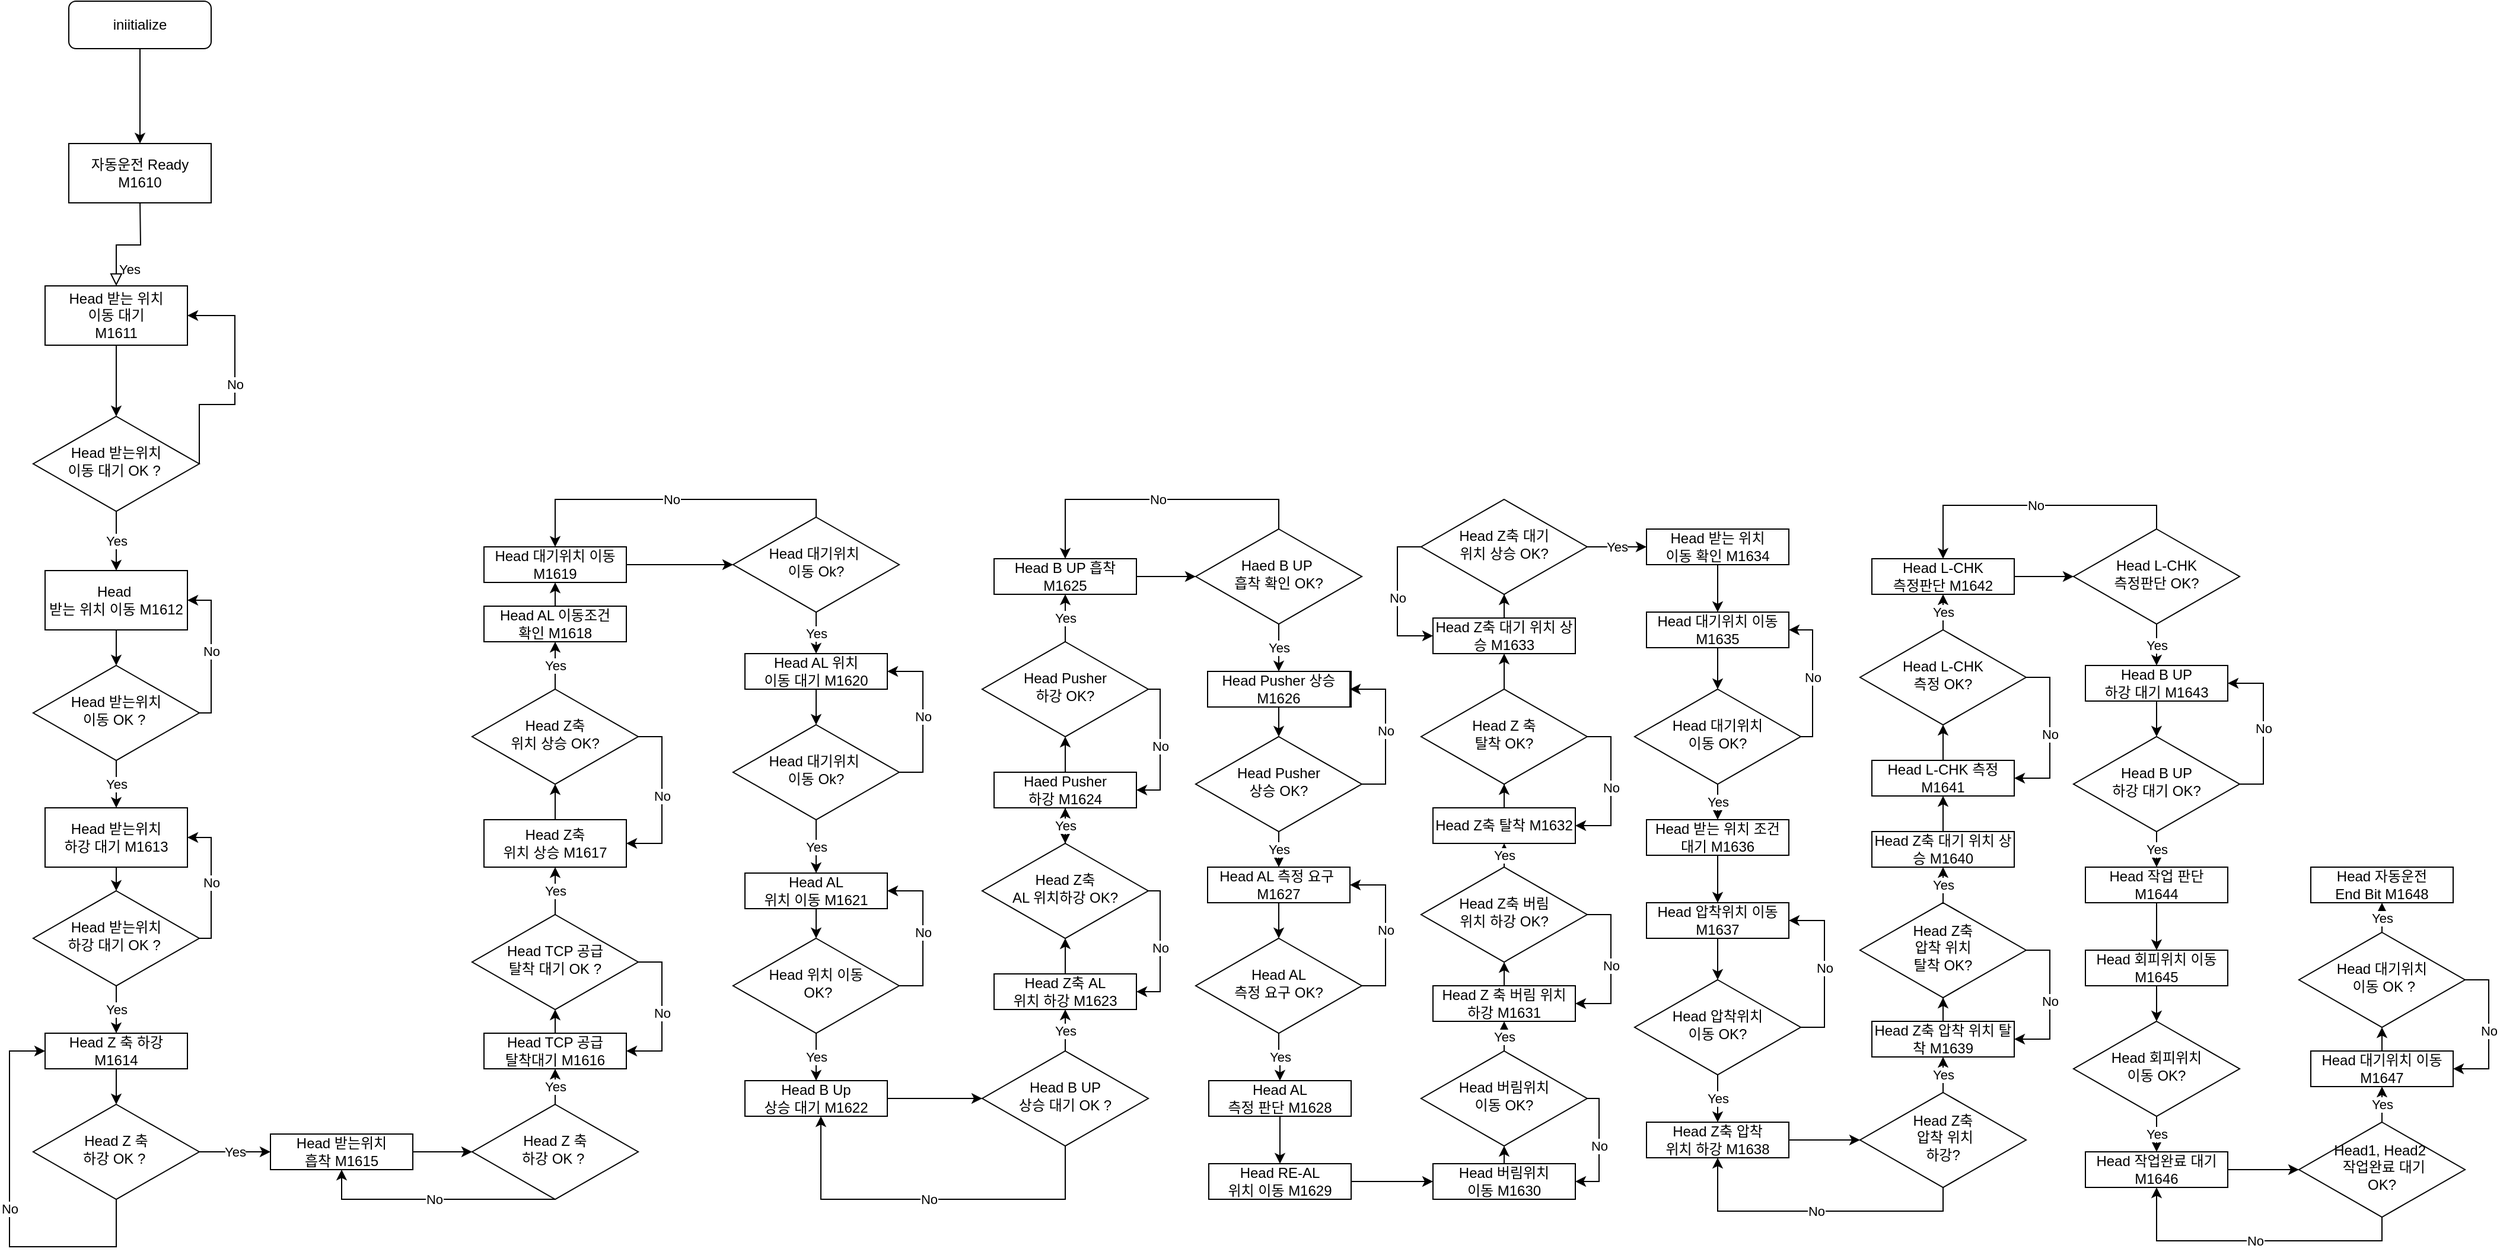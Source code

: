 <mxfile version="17.4.3" type="device"><diagram id="C5RBs43oDa-KdzZeNtuy" name="Page-1"><mxGraphModel dx="3160" dy="1693" grid="1" gridSize="10" guides="1" tooltips="1" connect="1" arrows="1" fold="1" page="1" pageScale="1" pageWidth="827" pageHeight="1169" math="0" shadow="0"><root><mxCell id="WIyWlLk6GJQsqaUBKTNV-0"/><mxCell id="WIyWlLk6GJQsqaUBKTNV-1" parent="WIyWlLk6GJQsqaUBKTNV-0"/><mxCell id="WIyWlLk6GJQsqaUBKTNV-3" value="iniitialize" style="rounded=1;whiteSpace=wrap;html=1;fontSize=12;glass=0;strokeWidth=1;shadow=0;" parent="WIyWlLk6GJQsqaUBKTNV-1" vertex="1"><mxGeometry x="160" y="80" width="120" height="40" as="geometry"/></mxCell><mxCell id="WIyWlLk6GJQsqaUBKTNV-4" value="Yes" style="rounded=0;html=1;jettySize=auto;orthogonalLoop=1;fontSize=11;endArrow=block;endFill=0;endSize=8;strokeWidth=1;shadow=0;labelBackgroundColor=none;edgeStyle=orthogonalEdgeStyle;entryX=0.5;entryY=0;entryDx=0;entryDy=0;" parent="WIyWlLk6GJQsqaUBKTNV-1" target="TawNgW0kmAelD9RCPH6P-2" edge="1"><mxGeometry y="20" relative="1" as="geometry"><mxPoint as="offset"/><mxPoint x="220.034" y="249.972" as="sourcePoint"/><mxPoint x="240" y="320" as="targetPoint"/></mxGeometry></mxCell><mxCell id="TawNgW0kmAelD9RCPH6P-10" value="No" style="edgeStyle=orthogonalEdgeStyle;rounded=0;orthogonalLoop=1;jettySize=auto;html=1;exitX=1;exitY=0.5;exitDx=0;exitDy=0;entryX=1;entryY=0.5;entryDx=0;entryDy=0;" edge="1" parent="WIyWlLk6GJQsqaUBKTNV-1" source="WIyWlLk6GJQsqaUBKTNV-10" target="TawNgW0kmAelD9RCPH6P-2"><mxGeometry relative="1" as="geometry"><mxPoint x="320" y="400" as="targetPoint"/><Array as="points"><mxPoint x="270" y="420"/><mxPoint x="300" y="420"/><mxPoint x="300" y="345"/></Array></mxGeometry></mxCell><mxCell id="WIyWlLk6GJQsqaUBKTNV-10" value="Head 받는위치&lt;br&gt;이동 대기 OK ?&amp;nbsp;" style="rhombus;whiteSpace=wrap;html=1;shadow=0;fontFamily=Helvetica;fontSize=12;align=center;strokeWidth=1;spacing=6;spacingTop=-4;" parent="WIyWlLk6GJQsqaUBKTNV-1" vertex="1"><mxGeometry x="130" y="430" width="140" height="80" as="geometry"/></mxCell><mxCell id="TawNgW0kmAelD9RCPH6P-2" value="Head 받는 위치 &lt;br&gt;이동 대기 &lt;br&gt;M1611" style="rounded=0;whiteSpace=wrap;html=1;" vertex="1" parent="WIyWlLk6GJQsqaUBKTNV-1"><mxGeometry x="140" y="320" width="120" height="50" as="geometry"/></mxCell><mxCell id="TawNgW0kmAelD9RCPH6P-4" value="" style="endArrow=classic;html=1;rounded=0;exitX=0.5;exitY=1;exitDx=0;exitDy=0;entryX=0.5;entryY=0;entryDx=0;entryDy=0;" edge="1" parent="WIyWlLk6GJQsqaUBKTNV-1" source="TawNgW0kmAelD9RCPH6P-2" target="WIyWlLk6GJQsqaUBKTNV-10"><mxGeometry width="50" height="50" relative="1" as="geometry"><mxPoint x="220" y="410" as="sourcePoint"/><mxPoint x="270" y="360" as="targetPoint"/></mxGeometry></mxCell><mxCell id="TawNgW0kmAelD9RCPH6P-11" value="Head&amp;nbsp;&lt;br&gt;받는 위치 이동 M1612" style="rounded=0;whiteSpace=wrap;html=1;" vertex="1" parent="WIyWlLk6GJQsqaUBKTNV-1"><mxGeometry x="140" y="560" width="120" height="50" as="geometry"/></mxCell><mxCell id="TawNgW0kmAelD9RCPH6P-12" value="Yes" style="endArrow=classic;html=1;rounded=0;exitX=0.5;exitY=1;exitDx=0;exitDy=0;entryX=0.5;entryY=0;entryDx=0;entryDy=0;" edge="1" parent="WIyWlLk6GJQsqaUBKTNV-1" source="WIyWlLk6GJQsqaUBKTNV-10" target="TawNgW0kmAelD9RCPH6P-11"><mxGeometry width="50" height="50" relative="1" as="geometry"><mxPoint x="210" y="380" as="sourcePoint"/><mxPoint x="210" y="440" as="targetPoint"/></mxGeometry></mxCell><mxCell id="TawNgW0kmAelD9RCPH6P-13" value="Head 받는위치&lt;br&gt;이동 OK ?&amp;nbsp;" style="rhombus;whiteSpace=wrap;html=1;shadow=0;fontFamily=Helvetica;fontSize=12;align=center;strokeWidth=1;spacing=6;spacingTop=-4;" vertex="1" parent="WIyWlLk6GJQsqaUBKTNV-1"><mxGeometry x="130" y="640" width="140" height="80" as="geometry"/></mxCell><mxCell id="TawNgW0kmAelD9RCPH6P-14" value="" style="endArrow=classic;html=1;rounded=0;exitX=0.5;exitY=1;exitDx=0;exitDy=0;entryX=0.5;entryY=0;entryDx=0;entryDy=0;" edge="1" parent="WIyWlLk6GJQsqaUBKTNV-1" source="TawNgW0kmAelD9RCPH6P-11" target="TawNgW0kmAelD9RCPH6P-13"><mxGeometry width="50" height="50" relative="1" as="geometry"><mxPoint x="210" y="380" as="sourcePoint"/><mxPoint x="210" y="440" as="targetPoint"/></mxGeometry></mxCell><mxCell id="TawNgW0kmAelD9RCPH6P-15" value="No" style="edgeStyle=orthogonalEdgeStyle;rounded=0;orthogonalLoop=1;jettySize=auto;html=1;exitX=1;exitY=0.5;exitDx=0;exitDy=0;entryX=1;entryY=0.5;entryDx=0;entryDy=0;" edge="1" parent="WIyWlLk6GJQsqaUBKTNV-1" source="TawNgW0kmAelD9RCPH6P-13" target="TawNgW0kmAelD9RCPH6P-11"><mxGeometry relative="1" as="geometry"><mxPoint x="350" y="560" as="targetPoint"/><mxPoint x="280" y="480" as="sourcePoint"/><Array as="points"><mxPoint x="280" y="680"/><mxPoint x="280" y="585"/></Array></mxGeometry></mxCell><mxCell id="TawNgW0kmAelD9RCPH6P-16" value="Yes" style="endArrow=classic;html=1;rounded=0;exitX=0.5;exitY=1;exitDx=0;exitDy=0;entryX=0.5;entryY=0;entryDx=0;entryDy=0;" edge="1" parent="WIyWlLk6GJQsqaUBKTNV-1" source="TawNgW0kmAelD9RCPH6P-13" target="TawNgW0kmAelD9RCPH6P-17"><mxGeometry width="50" height="50" relative="1" as="geometry"><mxPoint x="210" y="520" as="sourcePoint"/><mxPoint x="205" y="760" as="targetPoint"/></mxGeometry></mxCell><mxCell id="TawNgW0kmAelD9RCPH6P-17" value="Head 받는위치 &lt;br&gt;하강 대기 M1613" style="rounded=0;whiteSpace=wrap;html=1;" vertex="1" parent="WIyWlLk6GJQsqaUBKTNV-1"><mxGeometry x="140" y="760" width="120" height="50" as="geometry"/></mxCell><mxCell id="TawNgW0kmAelD9RCPH6P-18" value="Head 받는위치&lt;br&gt;하강 대기 OK ?&amp;nbsp;" style="rhombus;whiteSpace=wrap;html=1;shadow=0;fontFamily=Helvetica;fontSize=12;align=center;strokeWidth=1;spacing=6;spacingTop=-4;" vertex="1" parent="WIyWlLk6GJQsqaUBKTNV-1"><mxGeometry x="130" y="830" width="140" height="80" as="geometry"/></mxCell><mxCell id="TawNgW0kmAelD9RCPH6P-19" value="" style="endArrow=classic;html=1;rounded=0;exitX=0.5;exitY=1;exitDx=0;exitDy=0;entryX=0.5;entryY=0;entryDx=0;entryDy=0;" edge="1" parent="WIyWlLk6GJQsqaUBKTNV-1" source="TawNgW0kmAelD9RCPH6P-17" target="TawNgW0kmAelD9RCPH6P-18"><mxGeometry width="50" height="50" relative="1" as="geometry"><mxPoint x="340" y="830" as="sourcePoint"/><mxPoint x="340" y="860" as="targetPoint"/></mxGeometry></mxCell><mxCell id="TawNgW0kmAelD9RCPH6P-20" value="No" style="edgeStyle=orthogonalEdgeStyle;rounded=0;orthogonalLoop=1;jettySize=auto;html=1;exitX=1;exitY=0.5;exitDx=0;exitDy=0;entryX=1;entryY=0.5;entryDx=0;entryDy=0;" edge="1" parent="WIyWlLk6GJQsqaUBKTNV-1" source="TawNgW0kmAelD9RCPH6P-18" target="TawNgW0kmAelD9RCPH6P-17"><mxGeometry relative="1" as="geometry"><mxPoint x="350" y="770" as="targetPoint"/><mxPoint x="360" y="865" as="sourcePoint"/><Array as="points"><mxPoint x="280" y="870"/><mxPoint x="280" y="785"/></Array></mxGeometry></mxCell><mxCell id="TawNgW0kmAelD9RCPH6P-21" value="Yes" style="endArrow=classic;html=1;rounded=0;exitX=0.5;exitY=1;exitDx=0;exitDy=0;entryX=0.5;entryY=0;entryDx=0;entryDy=0;" edge="1" parent="WIyWlLk6GJQsqaUBKTNV-1" source="TawNgW0kmAelD9RCPH6P-18" target="TawNgW0kmAelD9RCPH6P-22"><mxGeometry width="50" height="50" relative="1" as="geometry"><mxPoint x="350" y="850" as="sourcePoint"/><mxPoint x="200" y="940" as="targetPoint"/></mxGeometry></mxCell><mxCell id="TawNgW0kmAelD9RCPH6P-22" value="Head Z 축 하강 M1614" style="rounded=0;whiteSpace=wrap;html=1;" vertex="1" parent="WIyWlLk6GJQsqaUBKTNV-1"><mxGeometry x="140" y="950" width="120" height="30" as="geometry"/></mxCell><mxCell id="TawNgW0kmAelD9RCPH6P-24" value="Head Z 축 &lt;br&gt;하강 OK ?&amp;nbsp;" style="rhombus;whiteSpace=wrap;html=1;shadow=0;fontFamily=Helvetica;fontSize=12;align=center;strokeWidth=1;spacing=6;spacingTop=-4;" vertex="1" parent="WIyWlLk6GJQsqaUBKTNV-1"><mxGeometry x="130" y="1010" width="140" height="80" as="geometry"/></mxCell><mxCell id="TawNgW0kmAelD9RCPH6P-25" value="" style="endArrow=classic;html=1;rounded=0;entryX=0.5;entryY=0;entryDx=0;entryDy=0;" edge="1" parent="WIyWlLk6GJQsqaUBKTNV-1" target="TawNgW0kmAelD9RCPH6P-24"><mxGeometry width="50" height="50" relative="1" as="geometry"><mxPoint x="200" y="980" as="sourcePoint"/><mxPoint x="210" y="840" as="targetPoint"/></mxGeometry></mxCell><mxCell id="TawNgW0kmAelD9RCPH6P-26" value="Head 받는위치&lt;br&gt;흡착 M1615" style="rounded=0;whiteSpace=wrap;html=1;" vertex="1" parent="WIyWlLk6GJQsqaUBKTNV-1"><mxGeometry x="330" y="1035" width="120" height="30" as="geometry"/></mxCell><mxCell id="TawNgW0kmAelD9RCPH6P-28" value="No" style="edgeStyle=orthogonalEdgeStyle;rounded=0;orthogonalLoop=1;jettySize=auto;html=1;exitX=0.5;exitY=1;exitDx=0;exitDy=0;entryX=0;entryY=0.5;entryDx=0;entryDy=0;" edge="1" parent="WIyWlLk6GJQsqaUBKTNV-1" source="TawNgW0kmAelD9RCPH6P-24" target="TawNgW0kmAelD9RCPH6P-22"><mxGeometry relative="1" as="geometry"><mxPoint x="270" y="795" as="targetPoint"/><mxPoint x="280" y="880" as="sourcePoint"/><Array as="points"><mxPoint x="200" y="1130"/><mxPoint x="110" y="1130"/><mxPoint x="110" y="965"/></Array></mxGeometry></mxCell><mxCell id="TawNgW0kmAelD9RCPH6P-29" value="Yes" style="endArrow=classic;html=1;rounded=0;exitX=1;exitY=0.5;exitDx=0;exitDy=0;entryX=0;entryY=0.5;entryDx=0;entryDy=0;" edge="1" parent="WIyWlLk6GJQsqaUBKTNV-1" source="TawNgW0kmAelD9RCPH6P-24" target="TawNgW0kmAelD9RCPH6P-26"><mxGeometry width="50" height="50" relative="1" as="geometry"><mxPoint x="210" y="920" as="sourcePoint"/><mxPoint x="210" y="960.0" as="targetPoint"/></mxGeometry></mxCell><mxCell id="TawNgW0kmAelD9RCPH6P-30" value="Head Z 축 &lt;br&gt;하강 OK ?&amp;nbsp;" style="rhombus;whiteSpace=wrap;html=1;shadow=0;fontFamily=Helvetica;fontSize=12;align=center;strokeWidth=1;spacing=6;spacingTop=-4;" vertex="1" parent="WIyWlLk6GJQsqaUBKTNV-1"><mxGeometry x="500" y="1010" width="140" height="80" as="geometry"/></mxCell><mxCell id="TawNgW0kmAelD9RCPH6P-31" value="" style="endArrow=classic;html=1;rounded=0;entryX=0;entryY=0.5;entryDx=0;entryDy=0;exitX=1;exitY=0.5;exitDx=0;exitDy=0;" edge="1" parent="WIyWlLk6GJQsqaUBKTNV-1" source="TawNgW0kmAelD9RCPH6P-26" target="TawNgW0kmAelD9RCPH6P-30"><mxGeometry width="50" height="50" relative="1" as="geometry"><mxPoint x="210" y="990" as="sourcePoint"/><mxPoint x="210" y="1020" as="targetPoint"/></mxGeometry></mxCell><mxCell id="TawNgW0kmAelD9RCPH6P-33" value="Head TCP 공급 &lt;br&gt;탈착대기 M1616" style="rounded=0;whiteSpace=wrap;html=1;" vertex="1" parent="WIyWlLk6GJQsqaUBKTNV-1"><mxGeometry x="510" y="950" width="120" height="30" as="geometry"/></mxCell><mxCell id="TawNgW0kmAelD9RCPH6P-34" value="Yes" style="endArrow=classic;html=1;rounded=0;exitX=0.5;exitY=0;exitDx=0;exitDy=0;entryX=0.5;entryY=1;entryDx=0;entryDy=0;" edge="1" parent="WIyWlLk6GJQsqaUBKTNV-1" source="TawNgW0kmAelD9RCPH6P-30" target="TawNgW0kmAelD9RCPH6P-33"><mxGeometry width="50" height="50" relative="1" as="geometry"><mxPoint x="280" y="1060" as="sourcePoint"/><mxPoint x="340" y="1060" as="targetPoint"/></mxGeometry></mxCell><mxCell id="TawNgW0kmAelD9RCPH6P-35" value="No" style="edgeStyle=orthogonalEdgeStyle;rounded=0;orthogonalLoop=1;jettySize=auto;html=1;exitX=0.5;exitY=1;exitDx=0;exitDy=0;entryX=0.5;entryY=1;entryDx=0;entryDy=0;" edge="1" parent="WIyWlLk6GJQsqaUBKTNV-1" source="TawNgW0kmAelD9RCPH6P-30" target="TawNgW0kmAelD9RCPH6P-26"><mxGeometry relative="1" as="geometry"><mxPoint x="150" y="975" as="targetPoint"/><mxPoint x="210" y="1100" as="sourcePoint"/><Array as="points"><mxPoint x="390" y="1090"/></Array></mxGeometry></mxCell><mxCell id="TawNgW0kmAelD9RCPH6P-36" value="Head TCP 공급 &lt;br&gt;탈착 대기 OK ?" style="rhombus;whiteSpace=wrap;html=1;shadow=0;fontFamily=Helvetica;fontSize=12;align=center;strokeWidth=1;spacing=6;spacingTop=-4;" vertex="1" parent="WIyWlLk6GJQsqaUBKTNV-1"><mxGeometry x="500" y="850" width="140" height="80" as="geometry"/></mxCell><mxCell id="TawNgW0kmAelD9RCPH6P-37" value="Yes" style="endArrow=classic;html=1;rounded=0;exitX=0.5;exitY=0;exitDx=0;exitDy=0;entryX=0.5;entryY=1;entryDx=0;entryDy=0;" edge="1" parent="WIyWlLk6GJQsqaUBKTNV-1" source="TawNgW0kmAelD9RCPH6P-36" target="TawNgW0kmAelD9RCPH6P-40"><mxGeometry width="50" height="50" relative="1" as="geometry"><mxPoint x="580" y="1020" as="sourcePoint"/><mxPoint x="500" y="740" as="targetPoint"/></mxGeometry></mxCell><mxCell id="TawNgW0kmAelD9RCPH6P-38" value="No" style="edgeStyle=orthogonalEdgeStyle;rounded=0;orthogonalLoop=1;jettySize=auto;html=1;exitX=1;exitY=0.5;exitDx=0;exitDy=0;entryX=1;entryY=0.5;entryDx=0;entryDy=0;" edge="1" parent="WIyWlLk6GJQsqaUBKTNV-1" source="TawNgW0kmAelD9RCPH6P-36" target="TawNgW0kmAelD9RCPH6P-33"><mxGeometry relative="1" as="geometry"><mxPoint x="400" y="1075" as="targetPoint"/><mxPoint x="580" y="1100" as="sourcePoint"/><Array as="points"><mxPoint x="660" y="890"/><mxPoint x="660" y="965"/></Array></mxGeometry></mxCell><mxCell id="TawNgW0kmAelD9RCPH6P-39" value="" style="endArrow=classic;html=1;rounded=0;entryX=0.5;entryY=1;entryDx=0;entryDy=0;exitX=0.5;exitY=0;exitDx=0;exitDy=0;" edge="1" parent="WIyWlLk6GJQsqaUBKTNV-1" source="TawNgW0kmAelD9RCPH6P-33" target="TawNgW0kmAelD9RCPH6P-36"><mxGeometry width="50" height="50" relative="1" as="geometry"><mxPoint x="460" y="1060" as="sourcePoint"/><mxPoint x="510" y="1060" as="targetPoint"/></mxGeometry></mxCell><mxCell id="TawNgW0kmAelD9RCPH6P-40" value="Head Z축 &lt;br&gt;위치 상승 M1617" style="rounded=0;whiteSpace=wrap;html=1;" vertex="1" parent="WIyWlLk6GJQsqaUBKTNV-1"><mxGeometry x="510" y="770" width="120" height="40" as="geometry"/></mxCell><mxCell id="TawNgW0kmAelD9RCPH6P-42" value="" style="endArrow=classic;html=1;rounded=0;exitX=0.5;exitY=0;exitDx=0;exitDy=0;" edge="1" parent="WIyWlLk6GJQsqaUBKTNV-1" source="TawNgW0kmAelD9RCPH6P-40"><mxGeometry width="50" height="50" relative="1" as="geometry"><mxPoint x="210" y="820" as="sourcePoint"/><mxPoint x="570" y="740" as="targetPoint"/></mxGeometry></mxCell><mxCell id="TawNgW0kmAelD9RCPH6P-43" value="Head Z축 &lt;br&gt;위치 상승 OK?" style="rhombus;whiteSpace=wrap;html=1;shadow=0;fontFamily=Helvetica;fontSize=12;align=center;strokeWidth=1;spacing=6;spacingTop=-4;" vertex="1" parent="WIyWlLk6GJQsqaUBKTNV-1"><mxGeometry x="500" y="660" width="140" height="80" as="geometry"/></mxCell><mxCell id="TawNgW0kmAelD9RCPH6P-44" value="No" style="edgeStyle=orthogonalEdgeStyle;rounded=0;orthogonalLoop=1;jettySize=auto;html=1;exitX=1;exitY=0.5;exitDx=0;exitDy=0;entryX=1;entryY=0.5;entryDx=0;entryDy=0;" edge="1" parent="WIyWlLk6GJQsqaUBKTNV-1" source="TawNgW0kmAelD9RCPH6P-43" target="TawNgW0kmAelD9RCPH6P-40"><mxGeometry relative="1" as="geometry"><mxPoint x="650" y="769.97" as="targetPoint"/><mxPoint x="660" y="694.97" as="sourcePoint"/><Array as="points"><mxPoint x="660" y="700"/><mxPoint x="660" y="790"/></Array></mxGeometry></mxCell><mxCell id="TawNgW0kmAelD9RCPH6P-45" value="Head AL 이동조건 &lt;br&gt;확인 M1618" style="rounded=0;whiteSpace=wrap;html=1;" vertex="1" parent="WIyWlLk6GJQsqaUBKTNV-1"><mxGeometry x="510" y="590" width="120" height="30" as="geometry"/></mxCell><mxCell id="TawNgW0kmAelD9RCPH6P-48" value="Yes" style="endArrow=classic;html=1;rounded=0;exitX=0.5;exitY=0;exitDx=0;exitDy=0;entryX=0.5;entryY=1;entryDx=0;entryDy=0;" edge="1" parent="WIyWlLk6GJQsqaUBKTNV-1" source="TawNgW0kmAelD9RCPH6P-43" target="TawNgW0kmAelD9RCPH6P-45"><mxGeometry width="50" height="50" relative="1" as="geometry"><mxPoint x="570" y="630" as="sourcePoint"/><mxPoint x="580" y="790" as="targetPoint"/></mxGeometry></mxCell><mxCell id="TawNgW0kmAelD9RCPH6P-50" value="Head 대기위치 이동&lt;br&gt;M1619" style="rounded=0;whiteSpace=wrap;html=1;" vertex="1" parent="WIyWlLk6GJQsqaUBKTNV-1"><mxGeometry x="510" y="540" width="120" height="30" as="geometry"/></mxCell><mxCell id="TawNgW0kmAelD9RCPH6P-52" value="" style="endArrow=classic;html=1;rounded=0;exitX=0.5;exitY=0;exitDx=0;exitDy=0;entryX=0.5;entryY=1;entryDx=0;entryDy=0;" edge="1" parent="WIyWlLk6GJQsqaUBKTNV-1" source="TawNgW0kmAelD9RCPH6P-45" target="TawNgW0kmAelD9RCPH6P-50"><mxGeometry width="50" height="50" relative="1" as="geometry"><mxPoint x="580" y="780" as="sourcePoint"/><mxPoint x="580" y="750" as="targetPoint"/></mxGeometry></mxCell><mxCell id="TawNgW0kmAelD9RCPH6P-53" value="Head 대기위치&amp;nbsp;&lt;br&gt;이동 Ok?" style="rhombus;whiteSpace=wrap;html=1;shadow=0;fontFamily=Helvetica;fontSize=12;align=center;strokeWidth=1;spacing=6;spacingTop=-4;" vertex="1" parent="WIyWlLk6GJQsqaUBKTNV-1"><mxGeometry x="720" y="515" width="140" height="80" as="geometry"/></mxCell><mxCell id="TawNgW0kmAelD9RCPH6P-54" value="" style="endArrow=classic;html=1;rounded=0;exitX=1;exitY=0.5;exitDx=0;exitDy=0;entryX=0;entryY=0.5;entryDx=0;entryDy=0;" edge="1" parent="WIyWlLk6GJQsqaUBKTNV-1" source="TawNgW0kmAelD9RCPH6P-50" target="TawNgW0kmAelD9RCPH6P-53"><mxGeometry width="50" height="50" relative="1" as="geometry"><mxPoint x="580" y="600" as="sourcePoint"/><mxPoint x="580" y="580" as="targetPoint"/></mxGeometry></mxCell><mxCell id="TawNgW0kmAelD9RCPH6P-55" value="Head AL 위치 &lt;br&gt;이동 대기 M1620" style="rounded=0;whiteSpace=wrap;html=1;" vertex="1" parent="WIyWlLk6GJQsqaUBKTNV-1"><mxGeometry x="730" y="630" width="120" height="30" as="geometry"/></mxCell><mxCell id="TawNgW0kmAelD9RCPH6P-56" value="Yes" style="endArrow=classic;html=1;rounded=0;exitX=0.5;exitY=1;exitDx=0;exitDy=0;entryX=0.5;entryY=0;entryDx=0;entryDy=0;" edge="1" parent="WIyWlLk6GJQsqaUBKTNV-1" source="TawNgW0kmAelD9RCPH6P-53" target="TawNgW0kmAelD9RCPH6P-55"><mxGeometry width="50" height="50" relative="1" as="geometry"><mxPoint x="580" y="670" as="sourcePoint"/><mxPoint x="580" y="630" as="targetPoint"/></mxGeometry></mxCell><mxCell id="TawNgW0kmAelD9RCPH6P-57" value="No" style="edgeStyle=orthogonalEdgeStyle;rounded=0;orthogonalLoop=1;jettySize=auto;html=1;exitX=0.5;exitY=0;exitDx=0;exitDy=0;entryX=0.5;entryY=0;entryDx=0;entryDy=0;" edge="1" parent="WIyWlLk6GJQsqaUBKTNV-1" source="TawNgW0kmAelD9RCPH6P-53" target="TawNgW0kmAelD9RCPH6P-50"><mxGeometry relative="1" as="geometry"><mxPoint x="640" y="800" as="targetPoint"/><mxPoint x="650" y="710" as="sourcePoint"/><Array as="points"><mxPoint x="790" y="500"/><mxPoint x="570" y="500"/></Array></mxGeometry></mxCell><mxCell id="TawNgW0kmAelD9RCPH6P-64" value="Head 대기위치&amp;nbsp;&lt;br&gt;이동 Ok?" style="rhombus;whiteSpace=wrap;html=1;shadow=0;fontFamily=Helvetica;fontSize=12;align=center;strokeWidth=1;spacing=6;spacingTop=-4;" vertex="1" parent="WIyWlLk6GJQsqaUBKTNV-1"><mxGeometry x="720" y="690" width="140" height="80" as="geometry"/></mxCell><mxCell id="TawNgW0kmAelD9RCPH6P-65" value="" style="endArrow=classic;html=1;rounded=0;exitX=0.5;exitY=1;exitDx=0;exitDy=0;entryX=0.5;entryY=0;entryDx=0;entryDy=0;" edge="1" parent="WIyWlLk6GJQsqaUBKTNV-1" source="TawNgW0kmAelD9RCPH6P-55" target="TawNgW0kmAelD9RCPH6P-64"><mxGeometry width="50" height="50" relative="1" as="geometry"><mxPoint x="580" y="780" as="sourcePoint"/><mxPoint x="580" y="750" as="targetPoint"/></mxGeometry></mxCell><mxCell id="TawNgW0kmAelD9RCPH6P-66" value="No" style="edgeStyle=orthogonalEdgeStyle;rounded=0;orthogonalLoop=1;jettySize=auto;html=1;exitX=1;exitY=0.5;exitDx=0;exitDy=0;entryX=1;entryY=0.5;entryDx=0;entryDy=0;" edge="1" parent="WIyWlLk6GJQsqaUBKTNV-1" source="TawNgW0kmAelD9RCPH6P-64" target="TawNgW0kmAelD9RCPH6P-55"><mxGeometry relative="1" as="geometry"><mxPoint x="640" y="800" as="targetPoint"/><mxPoint x="650" y="710" as="sourcePoint"/><Array as="points"><mxPoint x="880" y="730"/><mxPoint x="880" y="645"/></Array></mxGeometry></mxCell><mxCell id="TawNgW0kmAelD9RCPH6P-67" value="Head AL &lt;br&gt;위치 이동 M1621" style="rounded=0;whiteSpace=wrap;html=1;" vertex="1" parent="WIyWlLk6GJQsqaUBKTNV-1"><mxGeometry x="730" y="815" width="120" height="30" as="geometry"/></mxCell><mxCell id="TawNgW0kmAelD9RCPH6P-68" value="Yes" style="endArrow=classic;html=1;rounded=0;exitX=0.5;exitY=1;exitDx=0;exitDy=0;entryX=0.5;entryY=0;entryDx=0;entryDy=0;" edge="1" parent="WIyWlLk6GJQsqaUBKTNV-1" target="TawNgW0kmAelD9RCPH6P-67" source="TawNgW0kmAelD9RCPH6P-64"><mxGeometry width="50" height="50" relative="1" as="geometry"><mxPoint x="790" y="780" as="sourcePoint"/><mxPoint x="580" y="815" as="targetPoint"/></mxGeometry></mxCell><mxCell id="TawNgW0kmAelD9RCPH6P-69" value="Head 위치 이동&lt;br&gt;&amp;nbsp;OK?" style="rhombus;whiteSpace=wrap;html=1;shadow=0;fontFamily=Helvetica;fontSize=12;align=center;strokeWidth=1;spacing=6;spacingTop=-4;" vertex="1" parent="WIyWlLk6GJQsqaUBKTNV-1"><mxGeometry x="720" y="870" width="140" height="80" as="geometry"/></mxCell><mxCell id="TawNgW0kmAelD9RCPH6P-70" value="" style="endArrow=classic;html=1;rounded=0;entryX=0.5;entryY=0;entryDx=0;entryDy=0;exitX=0.5;exitY=1;exitDx=0;exitDy=0;" edge="1" parent="WIyWlLk6GJQsqaUBKTNV-1" source="TawNgW0kmAelD9RCPH6P-67" target="TawNgW0kmAelD9RCPH6P-69"><mxGeometry width="50" height="50" relative="1" as="geometry"><mxPoint x="580" y="960" as="sourcePoint"/><mxPoint x="580" y="940" as="targetPoint"/></mxGeometry></mxCell><mxCell id="TawNgW0kmAelD9RCPH6P-71" value="No" style="edgeStyle=orthogonalEdgeStyle;rounded=0;orthogonalLoop=1;jettySize=auto;html=1;exitX=1;exitY=0.5;exitDx=0;exitDy=0;entryX=1;entryY=0.5;entryDx=0;entryDy=0;" edge="1" parent="WIyWlLk6GJQsqaUBKTNV-1" source="TawNgW0kmAelD9RCPH6P-69" target="TawNgW0kmAelD9RCPH6P-67"><mxGeometry relative="1" as="geometry"><mxPoint x="640" y="975" as="targetPoint"/><mxPoint x="650" y="900" as="sourcePoint"/><Array as="points"><mxPoint x="880" y="910"/><mxPoint x="880" y="830"/></Array></mxGeometry></mxCell><mxCell id="TawNgW0kmAelD9RCPH6P-72" value="자동운전 Ready M1610" style="rounded=0;whiteSpace=wrap;html=1;" vertex="1" parent="WIyWlLk6GJQsqaUBKTNV-1"><mxGeometry x="160" y="200" width="120" height="50" as="geometry"/></mxCell><mxCell id="TawNgW0kmAelD9RCPH6P-73" value="" style="endArrow=classic;html=1;rounded=0;exitX=0.5;exitY=1;exitDx=0;exitDy=0;entryX=0.5;entryY=0;entryDx=0;entryDy=0;" edge="1" parent="WIyWlLk6GJQsqaUBKTNV-1" source="WIyWlLk6GJQsqaUBKTNV-3" target="TawNgW0kmAelD9RCPH6P-72"><mxGeometry width="50" height="50" relative="1" as="geometry"><mxPoint x="210" y="380.0" as="sourcePoint"/><mxPoint x="210" y="440.0" as="targetPoint"/></mxGeometry></mxCell><mxCell id="TawNgW0kmAelD9RCPH6P-74" value="Head B Up&lt;br&gt;상승 대기 M1622" style="rounded=0;whiteSpace=wrap;html=1;" vertex="1" parent="WIyWlLk6GJQsqaUBKTNV-1"><mxGeometry x="730" y="990" width="120" height="30" as="geometry"/></mxCell><mxCell id="TawNgW0kmAelD9RCPH6P-75" value="Yes" style="endArrow=classic;html=1;rounded=0;entryX=0.5;entryY=0;entryDx=0;entryDy=0;exitX=0.5;exitY=1;exitDx=0;exitDy=0;" edge="1" parent="WIyWlLk6GJQsqaUBKTNV-1" source="TawNgW0kmAelD9RCPH6P-69" target="TawNgW0kmAelD9RCPH6P-74"><mxGeometry width="50" height="50" relative="1" as="geometry"><mxPoint x="580" y="960" as="sourcePoint"/><mxPoint x="580" y="940" as="targetPoint"/></mxGeometry></mxCell><mxCell id="TawNgW0kmAelD9RCPH6P-76" value="Head B UP &lt;br&gt;상승 대기 OK ?" style="rhombus;whiteSpace=wrap;html=1;shadow=0;fontFamily=Helvetica;fontSize=12;align=center;strokeWidth=1;spacing=6;spacingTop=-4;" vertex="1" parent="WIyWlLk6GJQsqaUBKTNV-1"><mxGeometry x="930" y="965" width="140" height="80" as="geometry"/></mxCell><mxCell id="TawNgW0kmAelD9RCPH6P-77" value="Head Z축 AL &lt;br&gt;위치 하강 M1623" style="rounded=0;whiteSpace=wrap;html=1;" vertex="1" parent="WIyWlLk6GJQsqaUBKTNV-1"><mxGeometry x="940" y="900" width="120" height="30" as="geometry"/></mxCell><mxCell id="TawNgW0kmAelD9RCPH6P-78" value="" style="endArrow=classic;html=1;rounded=0;entryX=0;entryY=0.5;entryDx=0;entryDy=0;exitX=1;exitY=0.5;exitDx=0;exitDy=0;" edge="1" parent="WIyWlLk6GJQsqaUBKTNV-1" source="TawNgW0kmAelD9RCPH6P-74" target="TawNgW0kmAelD9RCPH6P-76"><mxGeometry width="50" height="50" relative="1" as="geometry"><mxPoint x="800" y="960" as="sourcePoint"/><mxPoint x="800" y="1000" as="targetPoint"/></mxGeometry></mxCell><mxCell id="TawNgW0kmAelD9RCPH6P-79" value="Yes" style="endArrow=classic;html=1;rounded=0;entryX=0.5;entryY=1;entryDx=0;entryDy=0;exitX=0.5;exitY=0;exitDx=0;exitDy=0;" edge="1" parent="WIyWlLk6GJQsqaUBKTNV-1" source="TawNgW0kmAelD9RCPH6P-76" target="TawNgW0kmAelD9RCPH6P-77"><mxGeometry width="50" height="50" relative="1" as="geometry"><mxPoint x="800" y="960" as="sourcePoint"/><mxPoint x="800" y="1000" as="targetPoint"/></mxGeometry></mxCell><mxCell id="TawNgW0kmAelD9RCPH6P-80" value="Head Z축 &lt;br&gt;AL 위치하강 OK?" style="rhombus;whiteSpace=wrap;html=1;shadow=0;fontFamily=Helvetica;fontSize=12;align=center;strokeWidth=1;spacing=6;spacingTop=-4;" vertex="1" parent="WIyWlLk6GJQsqaUBKTNV-1"><mxGeometry x="930" y="790" width="140" height="80" as="geometry"/></mxCell><mxCell id="TawNgW0kmAelD9RCPH6P-81" value="No" style="edgeStyle=orthogonalEdgeStyle;rounded=0;orthogonalLoop=1;jettySize=auto;html=1;exitX=0.5;exitY=1;exitDx=0;exitDy=0;" edge="1" parent="WIyWlLk6GJQsqaUBKTNV-1" source="TawNgW0kmAelD9RCPH6P-76"><mxGeometry relative="1" as="geometry"><mxPoint x="794" y="1020" as="targetPoint"/><mxPoint x="870" y="920" as="sourcePoint"/><Array as="points"><mxPoint x="1000" y="1090"/><mxPoint x="794" y="1090"/></Array></mxGeometry></mxCell><mxCell id="TawNgW0kmAelD9RCPH6P-82" value="" style="endArrow=classic;html=1;rounded=0;entryX=0.5;entryY=1;entryDx=0;entryDy=0;exitX=0.5;exitY=0;exitDx=0;exitDy=0;" edge="1" parent="WIyWlLk6GJQsqaUBKTNV-1" source="TawNgW0kmAelD9RCPH6P-77" target="TawNgW0kmAelD9RCPH6P-80"><mxGeometry width="50" height="50" relative="1" as="geometry"><mxPoint x="800" y="855" as="sourcePoint"/><mxPoint x="800" y="880" as="targetPoint"/></mxGeometry></mxCell><mxCell id="TawNgW0kmAelD9RCPH6P-158" value="" style="edgeStyle=orthogonalEdgeStyle;rounded=0;orthogonalLoop=1;jettySize=auto;html=1;" edge="1" parent="WIyWlLk6GJQsqaUBKTNV-1" source="TawNgW0kmAelD9RCPH6P-83" target="TawNgW0kmAelD9RCPH6P-80"><mxGeometry relative="1" as="geometry"/></mxCell><mxCell id="TawNgW0kmAelD9RCPH6P-83" value="Haed Pusher &lt;br&gt;하강 M1624" style="rounded=0;whiteSpace=wrap;html=1;" vertex="1" parent="WIyWlLk6GJQsqaUBKTNV-1"><mxGeometry x="940" y="730" width="120" height="30" as="geometry"/></mxCell><mxCell id="TawNgW0kmAelD9RCPH6P-84" value="Head Pusher &lt;br&gt;하강 OK?" style="rhombus;whiteSpace=wrap;html=1;shadow=0;fontFamily=Helvetica;fontSize=12;align=center;strokeWidth=1;spacing=6;spacingTop=-4;" vertex="1" parent="WIyWlLk6GJQsqaUBKTNV-1"><mxGeometry x="930" y="620" width="140" height="80" as="geometry"/></mxCell><mxCell id="TawNgW0kmAelD9RCPH6P-85" value="Head B UP 흡착M1625" style="rounded=0;whiteSpace=wrap;html=1;" vertex="1" parent="WIyWlLk6GJQsqaUBKTNV-1"><mxGeometry x="940" y="550" width="120" height="30" as="geometry"/></mxCell><mxCell id="TawNgW0kmAelD9RCPH6P-87" value="Haed B UP&amp;nbsp;&lt;br&gt;흡착 확인 OK?" style="rhombus;whiteSpace=wrap;html=1;shadow=0;fontFamily=Helvetica;fontSize=12;align=center;strokeWidth=1;spacing=6;spacingTop=-4;" vertex="1" parent="WIyWlLk6GJQsqaUBKTNV-1"><mxGeometry x="1110" y="525" width="140" height="80" as="geometry"/></mxCell><mxCell id="TawNgW0kmAelD9RCPH6P-89" value="Haed Pusher &lt;br&gt;하강 M1624" style="rounded=0;whiteSpace=wrap;html=1;" vertex="1" parent="WIyWlLk6GJQsqaUBKTNV-1"><mxGeometry x="1121" y="645" width="120" height="30" as="geometry"/></mxCell><mxCell id="TawNgW0kmAelD9RCPH6P-90" value="Head Pusher 상승 M1626" style="rounded=0;whiteSpace=wrap;html=1;" vertex="1" parent="WIyWlLk6GJQsqaUBKTNV-1"><mxGeometry x="1120" y="645" width="120" height="30" as="geometry"/></mxCell><mxCell id="TawNgW0kmAelD9RCPH6P-91" value="Head Pusher &lt;br&gt;상승 OK?" style="rhombus;whiteSpace=wrap;html=1;shadow=0;fontFamily=Helvetica;fontSize=12;align=center;strokeWidth=1;spacing=6;spacingTop=-4;" vertex="1" parent="WIyWlLk6GJQsqaUBKTNV-1"><mxGeometry x="1110" y="700" width="140" height="80" as="geometry"/></mxCell><mxCell id="TawNgW0kmAelD9RCPH6P-92" value="Head AL 측정 요구&amp;nbsp;&lt;br&gt;M1627" style="rounded=0;whiteSpace=wrap;html=1;" vertex="1" parent="WIyWlLk6GJQsqaUBKTNV-1"><mxGeometry x="1120" y="810" width="120" height="30" as="geometry"/></mxCell><mxCell id="TawNgW0kmAelD9RCPH6P-177" value="Yes" style="edgeStyle=orthogonalEdgeStyle;rounded=0;orthogonalLoop=1;jettySize=auto;html=1;entryX=0.5;entryY=0;entryDx=0;entryDy=0;" edge="1" parent="WIyWlLk6GJQsqaUBKTNV-1" source="TawNgW0kmAelD9RCPH6P-93" target="TawNgW0kmAelD9RCPH6P-94"><mxGeometry relative="1" as="geometry"/></mxCell><mxCell id="TawNgW0kmAelD9RCPH6P-93" value="Head AL &lt;br&gt;측정 요구 OK?" style="rhombus;whiteSpace=wrap;html=1;shadow=0;fontFamily=Helvetica;fontSize=12;align=center;strokeWidth=1;spacing=6;spacingTop=-4;" vertex="1" parent="WIyWlLk6GJQsqaUBKTNV-1"><mxGeometry x="1110" y="870" width="140" height="80" as="geometry"/></mxCell><mxCell id="TawNgW0kmAelD9RCPH6P-94" value="Head AL &lt;br&gt;측정 판단 M1628" style="rounded=0;whiteSpace=wrap;html=1;" vertex="1" parent="WIyWlLk6GJQsqaUBKTNV-1"><mxGeometry x="1121" y="990" width="120" height="30" as="geometry"/></mxCell><mxCell id="TawNgW0kmAelD9RCPH6P-95" value="Head RE-AL &lt;br&gt;위치 이동 M1629" style="rounded=0;whiteSpace=wrap;html=1;" vertex="1" parent="WIyWlLk6GJQsqaUBKTNV-1"><mxGeometry x="1121" y="1060" width="120" height="30" as="geometry"/></mxCell><mxCell id="TawNgW0kmAelD9RCPH6P-178" style="edgeStyle=orthogonalEdgeStyle;rounded=0;orthogonalLoop=1;jettySize=auto;html=1;exitX=0.5;exitY=0;exitDx=0;exitDy=0;entryX=0.5;entryY=1;entryDx=0;entryDy=0;" edge="1" parent="WIyWlLk6GJQsqaUBKTNV-1" source="TawNgW0kmAelD9RCPH6P-96" target="TawNgW0kmAelD9RCPH6P-97"><mxGeometry relative="1" as="geometry"/></mxCell><mxCell id="TawNgW0kmAelD9RCPH6P-96" value="Head 버림위치 &lt;br&gt;이동 M1630" style="rounded=0;whiteSpace=wrap;html=1;" vertex="1" parent="WIyWlLk6GJQsqaUBKTNV-1"><mxGeometry x="1310" y="1060" width="120" height="30" as="geometry"/></mxCell><mxCell id="TawNgW0kmAelD9RCPH6P-97" value="Head 버림위치 &lt;br&gt;이동 OK?" style="rhombus;whiteSpace=wrap;html=1;shadow=0;fontFamily=Helvetica;fontSize=12;align=center;strokeWidth=1;spacing=6;spacingTop=-4;" vertex="1" parent="WIyWlLk6GJQsqaUBKTNV-1"><mxGeometry x="1300" y="965" width="140" height="80" as="geometry"/></mxCell><mxCell id="TawNgW0kmAelD9RCPH6P-166" style="edgeStyle=orthogonalEdgeStyle;rounded=0;orthogonalLoop=1;jettySize=auto;html=1;exitX=0.5;exitY=0;exitDx=0;exitDy=0;entryX=0.5;entryY=1;entryDx=0;entryDy=0;" edge="1" parent="WIyWlLk6GJQsqaUBKTNV-1" source="TawNgW0kmAelD9RCPH6P-98" target="TawNgW0kmAelD9RCPH6P-99"><mxGeometry relative="1" as="geometry"/></mxCell><mxCell id="TawNgW0kmAelD9RCPH6P-98" value="Head Z 축 버림 위치 하강 M1631" style="rounded=0;whiteSpace=wrap;html=1;" vertex="1" parent="WIyWlLk6GJQsqaUBKTNV-1"><mxGeometry x="1310" y="910" width="120" height="30" as="geometry"/></mxCell><mxCell id="TawNgW0kmAelD9RCPH6P-99" value="Head Z축 버림 &lt;br&gt;위치 하강 OK?" style="rhombus;whiteSpace=wrap;html=1;shadow=0;fontFamily=Helvetica;fontSize=12;align=center;strokeWidth=1;spacing=6;spacingTop=-4;" vertex="1" parent="WIyWlLk6GJQsqaUBKTNV-1"><mxGeometry x="1300" y="810" width="140" height="80" as="geometry"/></mxCell><mxCell id="TawNgW0kmAelD9RCPH6P-167" style="edgeStyle=orthogonalEdgeStyle;rounded=0;orthogonalLoop=1;jettySize=auto;html=1;entryX=0.5;entryY=1;entryDx=0;entryDy=0;" edge="1" parent="WIyWlLk6GJQsqaUBKTNV-1" source="TawNgW0kmAelD9RCPH6P-100" target="TawNgW0kmAelD9RCPH6P-101"><mxGeometry relative="1" as="geometry"/></mxCell><mxCell id="TawNgW0kmAelD9RCPH6P-100" value="Head Z축 탈착 M1632" style="rounded=0;whiteSpace=wrap;html=1;" vertex="1" parent="WIyWlLk6GJQsqaUBKTNV-1"><mxGeometry x="1310" y="760" width="120" height="30" as="geometry"/></mxCell><mxCell id="TawNgW0kmAelD9RCPH6P-101" value="Head Z 축 &lt;br&gt;탈착 OK?" style="rhombus;whiteSpace=wrap;html=1;shadow=0;fontFamily=Helvetica;fontSize=12;align=center;strokeWidth=1;spacing=6;spacingTop=-4;" vertex="1" parent="WIyWlLk6GJQsqaUBKTNV-1"><mxGeometry x="1300" y="660" width="140" height="80" as="geometry"/></mxCell><mxCell id="TawNgW0kmAelD9RCPH6P-168" style="edgeStyle=orthogonalEdgeStyle;rounded=0;orthogonalLoop=1;jettySize=auto;html=1;entryX=0.5;entryY=1;entryDx=0;entryDy=0;" edge="1" parent="WIyWlLk6GJQsqaUBKTNV-1" source="TawNgW0kmAelD9RCPH6P-102" target="TawNgW0kmAelD9RCPH6P-103"><mxGeometry relative="1" as="geometry"/></mxCell><mxCell id="TawNgW0kmAelD9RCPH6P-102" value="Head Z축 대기 위치 상승 M1633" style="rounded=0;whiteSpace=wrap;html=1;" vertex="1" parent="WIyWlLk6GJQsqaUBKTNV-1"><mxGeometry x="1310" y="600" width="120" height="30" as="geometry"/></mxCell><mxCell id="TawNgW0kmAelD9RCPH6P-171" value="No" style="edgeStyle=orthogonalEdgeStyle;rounded=0;orthogonalLoop=1;jettySize=auto;html=1;exitX=0;exitY=0.5;exitDx=0;exitDy=0;entryX=0;entryY=0.5;entryDx=0;entryDy=0;" edge="1" parent="WIyWlLk6GJQsqaUBKTNV-1" source="TawNgW0kmAelD9RCPH6P-103" target="TawNgW0kmAelD9RCPH6P-102"><mxGeometry relative="1" as="geometry"/></mxCell><mxCell id="TawNgW0kmAelD9RCPH6P-103" value="Head Z축 대기 &lt;br&gt;위치 상승 OK?" style="rhombus;whiteSpace=wrap;html=1;shadow=0;fontFamily=Helvetica;fontSize=12;align=center;strokeWidth=1;spacing=6;spacingTop=-4;" vertex="1" parent="WIyWlLk6GJQsqaUBKTNV-1"><mxGeometry x="1300" y="500" width="140" height="80" as="geometry"/></mxCell><mxCell id="TawNgW0kmAelD9RCPH6P-106" value="Head 받는 위치 &lt;br&gt;이동 확인 M1634" style="rounded=0;whiteSpace=wrap;html=1;" vertex="1" parent="WIyWlLk6GJQsqaUBKTNV-1"><mxGeometry x="1490" y="525" width="120" height="30" as="geometry"/></mxCell><mxCell id="TawNgW0kmAelD9RCPH6P-172" value="Yes" style="edgeStyle=orthogonalEdgeStyle;rounded=0;orthogonalLoop=1;jettySize=auto;html=1;entryX=0.5;entryY=0;entryDx=0;entryDy=0;" edge="1" parent="WIyWlLk6GJQsqaUBKTNV-1" source="TawNgW0kmAelD9RCPH6P-107" target="TawNgW0kmAelD9RCPH6P-108"><mxGeometry relative="1" as="geometry"/></mxCell><mxCell id="TawNgW0kmAelD9RCPH6P-175" value="No" style="edgeStyle=orthogonalEdgeStyle;rounded=0;orthogonalLoop=1;jettySize=auto;html=1;entryX=1;entryY=0.5;entryDx=0;entryDy=0;" edge="1" parent="WIyWlLk6GJQsqaUBKTNV-1" source="TawNgW0kmAelD9RCPH6P-107" target="TawNgW0kmAelD9RCPH6P-109"><mxGeometry relative="1" as="geometry"><mxPoint x="1640" y="650" as="targetPoint"/><Array as="points"><mxPoint x="1630" y="700"/><mxPoint x="1630" y="610"/></Array></mxGeometry></mxCell><mxCell id="TawNgW0kmAelD9RCPH6P-107" value="Head 대기위치 &lt;br&gt;이동 OK?" style="rhombus;whiteSpace=wrap;html=1;shadow=0;fontFamily=Helvetica;fontSize=12;align=center;strokeWidth=1;spacing=6;spacingTop=-4;" vertex="1" parent="WIyWlLk6GJQsqaUBKTNV-1"><mxGeometry x="1480" y="660" width="140" height="80" as="geometry"/></mxCell><mxCell id="TawNgW0kmAelD9RCPH6P-108" value="Head 받는 위치 조건 대기 M1636" style="rounded=0;whiteSpace=wrap;html=1;" vertex="1" parent="WIyWlLk6GJQsqaUBKTNV-1"><mxGeometry x="1490" y="770" width="120" height="30" as="geometry"/></mxCell><mxCell id="TawNgW0kmAelD9RCPH6P-109" value="Head 대기위치 이동&lt;br&gt;M1635" style="rounded=0;whiteSpace=wrap;html=1;" vertex="1" parent="WIyWlLk6GJQsqaUBKTNV-1"><mxGeometry x="1490" y="595" width="120" height="30" as="geometry"/></mxCell><mxCell id="TawNgW0kmAelD9RCPH6P-173" value="Yes" style="edgeStyle=orthogonalEdgeStyle;rounded=0;orthogonalLoop=1;jettySize=auto;html=1;entryX=0.5;entryY=0;entryDx=0;entryDy=0;" edge="1" parent="WIyWlLk6GJQsqaUBKTNV-1" source="TawNgW0kmAelD9RCPH6P-110" target="TawNgW0kmAelD9RCPH6P-111"><mxGeometry relative="1" as="geometry"/></mxCell><mxCell id="TawNgW0kmAelD9RCPH6P-174" value="No" style="edgeStyle=orthogonalEdgeStyle;rounded=0;orthogonalLoop=1;jettySize=auto;html=1;entryX=1;entryY=0.5;entryDx=0;entryDy=0;" edge="1" parent="WIyWlLk6GJQsqaUBKTNV-1" source="TawNgW0kmAelD9RCPH6P-110" target="TawNgW0kmAelD9RCPH6P-112"><mxGeometry relative="1" as="geometry"><mxPoint x="1630" y="890" as="targetPoint"/><Array as="points"><mxPoint x="1640" y="945"/><mxPoint x="1640" y="855"/></Array></mxGeometry></mxCell><mxCell id="TawNgW0kmAelD9RCPH6P-110" value="Head 압착위치 &lt;br&gt;이동 OK?" style="rhombus;whiteSpace=wrap;html=1;shadow=0;fontFamily=Helvetica;fontSize=12;align=center;strokeWidth=1;spacing=6;spacingTop=-4;" vertex="1" parent="WIyWlLk6GJQsqaUBKTNV-1"><mxGeometry x="1480" y="905" width="140" height="80" as="geometry"/></mxCell><mxCell id="TawNgW0kmAelD9RCPH6P-176" style="edgeStyle=orthogonalEdgeStyle;rounded=0;orthogonalLoop=1;jettySize=auto;html=1;" edge="1" parent="WIyWlLk6GJQsqaUBKTNV-1" source="TawNgW0kmAelD9RCPH6P-111" target="TawNgW0kmAelD9RCPH6P-136"><mxGeometry relative="1" as="geometry"/></mxCell><mxCell id="TawNgW0kmAelD9RCPH6P-111" value="Head Z축 압착 &lt;br&gt;위치 하강 M1638" style="rounded=0;whiteSpace=wrap;html=1;" vertex="1" parent="WIyWlLk6GJQsqaUBKTNV-1"><mxGeometry x="1490" y="1025" width="120" height="30" as="geometry"/></mxCell><mxCell id="TawNgW0kmAelD9RCPH6P-112" value="Head 압착위치 이동 M1637" style="rounded=0;whiteSpace=wrap;html=1;" vertex="1" parent="WIyWlLk6GJQsqaUBKTNV-1"><mxGeometry x="1490" y="840" width="120" height="30" as="geometry"/></mxCell><mxCell id="TawNgW0kmAelD9RCPH6P-113" value="No" style="edgeStyle=orthogonalEdgeStyle;rounded=0;orthogonalLoop=1;jettySize=auto;html=1;exitX=1;exitY=0.5;exitDx=0;exitDy=0;entryX=1;entryY=0.5;entryDx=0;entryDy=0;" edge="1" parent="WIyWlLk6GJQsqaUBKTNV-1" source="TawNgW0kmAelD9RCPH6P-80" target="TawNgW0kmAelD9RCPH6P-77"><mxGeometry relative="1" as="geometry"><mxPoint x="860" y="840" as="targetPoint"/><mxPoint x="870" y="920" as="sourcePoint"/><Array as="points"><mxPoint x="1080" y="830"/><mxPoint x="1080" y="915"/></Array></mxGeometry></mxCell><mxCell id="TawNgW0kmAelD9RCPH6P-115" value="Yes" style="endArrow=classic;html=1;rounded=0;exitX=0.5;exitY=0;exitDx=0;exitDy=0;entryX=0.5;entryY=1;entryDx=0;entryDy=0;" edge="1" parent="WIyWlLk6GJQsqaUBKTNV-1" source="TawNgW0kmAelD9RCPH6P-80" target="TawNgW0kmAelD9RCPH6P-83"><mxGeometry width="50" height="50" relative="1" as="geometry"><mxPoint x="800" y="780" as="sourcePoint"/><mxPoint x="800" y="825" as="targetPoint"/></mxGeometry></mxCell><mxCell id="TawNgW0kmAelD9RCPH6P-116" value="" style="endArrow=classic;html=1;rounded=0;exitX=0.5;exitY=0;exitDx=0;exitDy=0;entryX=0.5;entryY=1;entryDx=0;entryDy=0;" edge="1" parent="WIyWlLk6GJQsqaUBKTNV-1" source="TawNgW0kmAelD9RCPH6P-83" target="TawNgW0kmAelD9RCPH6P-84"><mxGeometry width="50" height="50" relative="1" as="geometry"><mxPoint x="800" y="670" as="sourcePoint"/><mxPoint x="800" y="700" as="targetPoint"/></mxGeometry></mxCell><mxCell id="TawNgW0kmAelD9RCPH6P-117" value="" style="endArrow=classic;html=1;rounded=0;exitX=1;exitY=0.5;exitDx=0;exitDy=0;entryX=0;entryY=0.5;entryDx=0;entryDy=0;" edge="1" parent="WIyWlLk6GJQsqaUBKTNV-1" source="TawNgW0kmAelD9RCPH6P-85" target="TawNgW0kmAelD9RCPH6P-87"><mxGeometry width="50" height="50" relative="1" as="geometry"><mxPoint x="1010" y="740" as="sourcePoint"/><mxPoint x="1010" y="710" as="targetPoint"/></mxGeometry></mxCell><mxCell id="TawNgW0kmAelD9RCPH6P-118" value="" style="endArrow=classic;html=1;rounded=0;exitX=0.5;exitY=1;exitDx=0;exitDy=0;entryX=0.5;entryY=0;entryDx=0;entryDy=0;" edge="1" parent="WIyWlLk6GJQsqaUBKTNV-1" source="TawNgW0kmAelD9RCPH6P-90" target="TawNgW0kmAelD9RCPH6P-91"><mxGeometry width="50" height="50" relative="1" as="geometry"><mxPoint x="1070" y="575" as="sourcePoint"/><mxPoint x="1120" y="575" as="targetPoint"/></mxGeometry></mxCell><mxCell id="TawNgW0kmAelD9RCPH6P-120" value="" style="endArrow=classic;html=1;rounded=0;exitX=0.5;exitY=1;exitDx=0;exitDy=0;entryX=0.5;entryY=0;entryDx=0;entryDy=0;" edge="1" parent="WIyWlLk6GJQsqaUBKTNV-1" source="TawNgW0kmAelD9RCPH6P-92" target="TawNgW0kmAelD9RCPH6P-93"><mxGeometry width="50" height="50" relative="1" as="geometry"><mxPoint x="1190" y="790" as="sourcePoint"/><mxPoint x="1190" y="820" as="targetPoint"/></mxGeometry></mxCell><mxCell id="TawNgW0kmAelD9RCPH6P-123" value="" style="endArrow=classic;html=1;rounded=0;exitX=0.5;exitY=1;exitDx=0;exitDy=0;entryX=0.5;entryY=0;entryDx=0;entryDy=0;" edge="1" parent="WIyWlLk6GJQsqaUBKTNV-1" source="TawNgW0kmAelD9RCPH6P-94" target="TawNgW0kmAelD9RCPH6P-95"><mxGeometry width="50" height="50" relative="1" as="geometry"><mxPoint x="1190" y="850" as="sourcePoint"/><mxPoint x="1190" y="880" as="targetPoint"/></mxGeometry></mxCell><mxCell id="TawNgW0kmAelD9RCPH6P-124" value="" style="endArrow=classic;html=1;rounded=0;exitX=1;exitY=0.5;exitDx=0;exitDy=0;entryX=0;entryY=0.5;entryDx=0;entryDy=0;" edge="1" parent="WIyWlLk6GJQsqaUBKTNV-1" source="TawNgW0kmAelD9RCPH6P-95" target="TawNgW0kmAelD9RCPH6P-96"><mxGeometry width="50" height="50" relative="1" as="geometry"><mxPoint x="1191" y="1030" as="sourcePoint"/><mxPoint x="1191" y="1070" as="targetPoint"/></mxGeometry></mxCell><mxCell id="TawNgW0kmAelD9RCPH6P-125" value="Yes" style="endArrow=classic;html=1;rounded=0;exitX=0.5;exitY=0;exitDx=0;exitDy=0;entryX=0.5;entryY=1;entryDx=0;entryDy=0;" edge="1" parent="WIyWlLk6GJQsqaUBKTNV-1" source="TawNgW0kmAelD9RCPH6P-97" target="TawNgW0kmAelD9RCPH6P-98"><mxGeometry width="50" height="50" relative="1" as="geometry"><mxPoint x="1251" y="1085" as="sourcePoint"/><mxPoint x="1320" y="1085" as="targetPoint"/></mxGeometry></mxCell><mxCell id="TawNgW0kmAelD9RCPH6P-126" value="Yes" style="endArrow=classic;html=1;rounded=0;exitX=0.5;exitY=0;exitDx=0;exitDy=0;entryX=0.5;entryY=1;entryDx=0;entryDy=0;" edge="1" parent="WIyWlLk6GJQsqaUBKTNV-1" source="TawNgW0kmAelD9RCPH6P-99" target="TawNgW0kmAelD9RCPH6P-100"><mxGeometry width="50" height="50" relative="1" as="geometry"><mxPoint x="1380" y="975" as="sourcePoint"/><mxPoint x="1380" y="950" as="targetPoint"/></mxGeometry></mxCell><mxCell id="TawNgW0kmAelD9RCPH6P-127" value="" style="endArrow=classic;html=1;rounded=0;exitX=0.5;exitY=0;exitDx=0;exitDy=0;entryX=0.5;entryY=1;entryDx=0;entryDy=0;" edge="1" parent="WIyWlLk6GJQsqaUBKTNV-1" source="TawNgW0kmAelD9RCPH6P-101" target="TawNgW0kmAelD9RCPH6P-102"><mxGeometry width="50" height="50" relative="1" as="geometry"><mxPoint x="1380" y="820" as="sourcePoint"/><mxPoint x="1380" y="800" as="targetPoint"/></mxGeometry></mxCell><mxCell id="TawNgW0kmAelD9RCPH6P-128" value="Yes" style="endArrow=classic;html=1;rounded=0;exitX=1;exitY=0.5;exitDx=0;exitDy=0;entryX=0;entryY=0.5;entryDx=0;entryDy=0;" edge="1" parent="WIyWlLk6GJQsqaUBKTNV-1" source="TawNgW0kmAelD9RCPH6P-103" target="TawNgW0kmAelD9RCPH6P-106"><mxGeometry width="50" height="50" relative="1" as="geometry"><mxPoint x="1380" y="670" as="sourcePoint"/><mxPoint x="1380" y="640" as="targetPoint"/></mxGeometry></mxCell><mxCell id="TawNgW0kmAelD9RCPH6P-129" value="" style="endArrow=classic;html=1;rounded=0;exitX=0.5;exitY=1;exitDx=0;exitDy=0;" edge="1" parent="WIyWlLk6GJQsqaUBKTNV-1" source="TawNgW0kmAelD9RCPH6P-106" target="TawNgW0kmAelD9RCPH6P-109"><mxGeometry width="50" height="50" relative="1" as="geometry"><mxPoint x="1450" y="550" as="sourcePoint"/><mxPoint x="1500" y="550" as="targetPoint"/></mxGeometry></mxCell><mxCell id="TawNgW0kmAelD9RCPH6P-130" value="" style="endArrow=classic;html=1;rounded=0;exitX=0.5;exitY=1;exitDx=0;exitDy=0;entryX=0.5;entryY=0;entryDx=0;entryDy=0;" edge="1" parent="WIyWlLk6GJQsqaUBKTNV-1" source="TawNgW0kmAelD9RCPH6P-109" target="TawNgW0kmAelD9RCPH6P-107"><mxGeometry width="50" height="50" relative="1" as="geometry"><mxPoint x="1560" y="565" as="sourcePoint"/><mxPoint x="1560" y="605" as="targetPoint"/></mxGeometry></mxCell><mxCell id="TawNgW0kmAelD9RCPH6P-132" value="" style="endArrow=classic;html=1;rounded=0;exitX=0.5;exitY=1;exitDx=0;exitDy=0;entryX=0.5;entryY=0;entryDx=0;entryDy=0;" edge="1" parent="WIyWlLk6GJQsqaUBKTNV-1" source="TawNgW0kmAelD9RCPH6P-112" target="TawNgW0kmAelD9RCPH6P-110"><mxGeometry width="50" height="50" relative="1" as="geometry"><mxPoint x="1560" y="810" as="sourcePoint"/><mxPoint x="1560" y="850" as="targetPoint"/></mxGeometry></mxCell><mxCell id="TawNgW0kmAelD9RCPH6P-135" value="" style="endArrow=classic;html=1;rounded=0;exitX=0.5;exitY=1;exitDx=0;exitDy=0;" edge="1" parent="WIyWlLk6GJQsqaUBKTNV-1" source="TawNgW0kmAelD9RCPH6P-108" target="TawNgW0kmAelD9RCPH6P-112"><mxGeometry width="50" height="50" relative="1" as="geometry"><mxPoint x="1560" y="880" as="sourcePoint"/><mxPoint x="1550" y="840" as="targetPoint"/></mxGeometry></mxCell><mxCell id="TawNgW0kmAelD9RCPH6P-179" value="Yes" style="edgeStyle=orthogonalEdgeStyle;rounded=0;orthogonalLoop=1;jettySize=auto;html=1;entryX=0.5;entryY=1;entryDx=0;entryDy=0;" edge="1" parent="WIyWlLk6GJQsqaUBKTNV-1" source="TawNgW0kmAelD9RCPH6P-136" target="TawNgW0kmAelD9RCPH6P-137"><mxGeometry relative="1" as="geometry"/></mxCell><mxCell id="TawNgW0kmAelD9RCPH6P-180" value="No" style="edgeStyle=orthogonalEdgeStyle;rounded=0;orthogonalLoop=1;jettySize=auto;html=1;entryX=0.5;entryY=1;entryDx=0;entryDy=0;" edge="1" parent="WIyWlLk6GJQsqaUBKTNV-1" source="TawNgW0kmAelD9RCPH6P-136" target="TawNgW0kmAelD9RCPH6P-111"><mxGeometry relative="1" as="geometry"><mxPoint x="1670" y="1120" as="targetPoint"/><Array as="points"><mxPoint x="1740" y="1100"/><mxPoint x="1550" y="1100"/></Array></mxGeometry></mxCell><mxCell id="TawNgW0kmAelD9RCPH6P-136" value="Head Z축&lt;br&gt;&amp;nbsp;압착 위치 &lt;br&gt;하강?" style="rhombus;whiteSpace=wrap;html=1;shadow=0;fontFamily=Helvetica;fontSize=12;align=center;strokeWidth=1;spacing=6;spacingTop=-4;" vertex="1" parent="WIyWlLk6GJQsqaUBKTNV-1"><mxGeometry x="1670" y="1000" width="140" height="80" as="geometry"/></mxCell><mxCell id="TawNgW0kmAelD9RCPH6P-181" style="edgeStyle=orthogonalEdgeStyle;rounded=0;orthogonalLoop=1;jettySize=auto;html=1;entryX=0.5;entryY=1;entryDx=0;entryDy=0;" edge="1" parent="WIyWlLk6GJQsqaUBKTNV-1" source="TawNgW0kmAelD9RCPH6P-137" target="TawNgW0kmAelD9RCPH6P-138"><mxGeometry relative="1" as="geometry"/></mxCell><mxCell id="TawNgW0kmAelD9RCPH6P-137" value="Head Z축 압착 위치 탈착 M1639" style="rounded=0;whiteSpace=wrap;html=1;" vertex="1" parent="WIyWlLk6GJQsqaUBKTNV-1"><mxGeometry x="1680" y="940" width="120" height="30" as="geometry"/></mxCell><mxCell id="TawNgW0kmAelD9RCPH6P-182" value="Yes" style="edgeStyle=orthogonalEdgeStyle;rounded=0;orthogonalLoop=1;jettySize=auto;html=1;entryX=0.5;entryY=1;entryDx=0;entryDy=0;" edge="1" parent="WIyWlLk6GJQsqaUBKTNV-1" source="TawNgW0kmAelD9RCPH6P-138" target="TawNgW0kmAelD9RCPH6P-139"><mxGeometry relative="1" as="geometry"/></mxCell><mxCell id="TawNgW0kmAelD9RCPH6P-183" value="No" style="edgeStyle=orthogonalEdgeStyle;rounded=0;orthogonalLoop=1;jettySize=auto;html=1;exitX=1;exitY=0.5;exitDx=0;exitDy=0;entryX=1;entryY=0.5;entryDx=0;entryDy=0;" edge="1" parent="WIyWlLk6GJQsqaUBKTNV-1" source="TawNgW0kmAelD9RCPH6P-138" target="TawNgW0kmAelD9RCPH6P-137"><mxGeometry relative="1" as="geometry"/></mxCell><mxCell id="TawNgW0kmAelD9RCPH6P-138" value="Head Z축 &lt;br&gt;압착 위치 &lt;br&gt;탈착 OK?" style="rhombus;whiteSpace=wrap;html=1;shadow=0;fontFamily=Helvetica;fontSize=12;align=center;strokeWidth=1;spacing=6;spacingTop=-4;" vertex="1" parent="WIyWlLk6GJQsqaUBKTNV-1"><mxGeometry x="1670" y="840" width="140" height="80" as="geometry"/></mxCell><mxCell id="TawNgW0kmAelD9RCPH6P-184" style="edgeStyle=orthogonalEdgeStyle;rounded=0;orthogonalLoop=1;jettySize=auto;html=1;entryX=0.5;entryY=1;entryDx=0;entryDy=0;" edge="1" parent="WIyWlLk6GJQsqaUBKTNV-1" source="TawNgW0kmAelD9RCPH6P-139" target="TawNgW0kmAelD9RCPH6P-140"><mxGeometry relative="1" as="geometry"/></mxCell><mxCell id="TawNgW0kmAelD9RCPH6P-139" value="Head Z축 대기 위치 상승 M1640" style="rounded=0;whiteSpace=wrap;html=1;" vertex="1" parent="WIyWlLk6GJQsqaUBKTNV-1"><mxGeometry x="1680" y="780" width="120" height="30" as="geometry"/></mxCell><mxCell id="TawNgW0kmAelD9RCPH6P-185" style="edgeStyle=orthogonalEdgeStyle;rounded=0;orthogonalLoop=1;jettySize=auto;html=1;exitX=0.5;exitY=0;exitDx=0;exitDy=0;entryX=0.5;entryY=1;entryDx=0;entryDy=0;" edge="1" parent="WIyWlLk6GJQsqaUBKTNV-1" source="TawNgW0kmAelD9RCPH6P-140" target="TawNgW0kmAelD9RCPH6P-141"><mxGeometry relative="1" as="geometry"/></mxCell><mxCell id="TawNgW0kmAelD9RCPH6P-140" value="Head L-CHK 측정&lt;br&gt;M1641" style="rounded=0;whiteSpace=wrap;html=1;" vertex="1" parent="WIyWlLk6GJQsqaUBKTNV-1"><mxGeometry x="1680" y="720" width="120" height="30" as="geometry"/></mxCell><mxCell id="TawNgW0kmAelD9RCPH6P-186" value="Yes" style="edgeStyle=orthogonalEdgeStyle;rounded=0;orthogonalLoop=1;jettySize=auto;html=1;exitX=0.5;exitY=0;exitDx=0;exitDy=0;entryX=0.5;entryY=1;entryDx=0;entryDy=0;" edge="1" parent="WIyWlLk6GJQsqaUBKTNV-1" source="TawNgW0kmAelD9RCPH6P-141" target="TawNgW0kmAelD9RCPH6P-142"><mxGeometry relative="1" as="geometry"/></mxCell><mxCell id="TawNgW0kmAelD9RCPH6P-187" value="No" style="edgeStyle=orthogonalEdgeStyle;rounded=0;orthogonalLoop=1;jettySize=auto;html=1;exitX=1;exitY=0.5;exitDx=0;exitDy=0;entryX=1;entryY=0.5;entryDx=0;entryDy=0;" edge="1" parent="WIyWlLk6GJQsqaUBKTNV-1" source="TawNgW0kmAelD9RCPH6P-141" target="TawNgW0kmAelD9RCPH6P-140"><mxGeometry relative="1" as="geometry"/></mxCell><mxCell id="TawNgW0kmAelD9RCPH6P-141" value="Head L-CHK &lt;br&gt;측정 OK?" style="rhombus;whiteSpace=wrap;html=1;shadow=0;fontFamily=Helvetica;fontSize=12;align=center;strokeWidth=1;spacing=6;spacingTop=-4;" vertex="1" parent="WIyWlLk6GJQsqaUBKTNV-1"><mxGeometry x="1670" y="610" width="140" height="80" as="geometry"/></mxCell><mxCell id="TawNgW0kmAelD9RCPH6P-188" style="edgeStyle=orthogonalEdgeStyle;rounded=0;orthogonalLoop=1;jettySize=auto;html=1;exitX=1;exitY=0.5;exitDx=0;exitDy=0;entryX=0;entryY=0.5;entryDx=0;entryDy=0;" edge="1" parent="WIyWlLk6GJQsqaUBKTNV-1" source="TawNgW0kmAelD9RCPH6P-142" target="TawNgW0kmAelD9RCPH6P-143"><mxGeometry relative="1" as="geometry"/></mxCell><mxCell id="TawNgW0kmAelD9RCPH6P-142" value="Head L-CHK &lt;br&gt;측정판단 M1642" style="rounded=0;whiteSpace=wrap;html=1;" vertex="1" parent="WIyWlLk6GJQsqaUBKTNV-1"><mxGeometry x="1680" y="550" width="120" height="30" as="geometry"/></mxCell><mxCell id="TawNgW0kmAelD9RCPH6P-189" value="Yes" style="edgeStyle=orthogonalEdgeStyle;rounded=0;orthogonalLoop=1;jettySize=auto;html=1;exitX=0.5;exitY=1;exitDx=0;exitDy=0;entryX=0.5;entryY=0;entryDx=0;entryDy=0;" edge="1" parent="WIyWlLk6GJQsqaUBKTNV-1" source="TawNgW0kmAelD9RCPH6P-143" target="TawNgW0kmAelD9RCPH6P-144"><mxGeometry relative="1" as="geometry"/></mxCell><mxCell id="TawNgW0kmAelD9RCPH6P-203" value="No" style="edgeStyle=orthogonalEdgeStyle;rounded=0;orthogonalLoop=1;jettySize=auto;html=1;exitX=0.5;exitY=0;exitDx=0;exitDy=0;entryX=0.5;entryY=0;entryDx=0;entryDy=0;" edge="1" parent="WIyWlLk6GJQsqaUBKTNV-1" source="TawNgW0kmAelD9RCPH6P-143" target="TawNgW0kmAelD9RCPH6P-142"><mxGeometry relative="1" as="geometry"/></mxCell><mxCell id="TawNgW0kmAelD9RCPH6P-143" value="Head L-CHK&lt;br&gt;측정판단 OK?" style="rhombus;whiteSpace=wrap;html=1;shadow=0;fontFamily=Helvetica;fontSize=12;align=center;strokeWidth=1;spacing=6;spacingTop=-4;" vertex="1" parent="WIyWlLk6GJQsqaUBKTNV-1"><mxGeometry x="1850" y="525" width="140" height="80" as="geometry"/></mxCell><mxCell id="TawNgW0kmAelD9RCPH6P-190" style="edgeStyle=orthogonalEdgeStyle;rounded=0;orthogonalLoop=1;jettySize=auto;html=1;exitX=0.5;exitY=1;exitDx=0;exitDy=0;entryX=0.5;entryY=0;entryDx=0;entryDy=0;" edge="1" parent="WIyWlLk6GJQsqaUBKTNV-1" source="TawNgW0kmAelD9RCPH6P-144" target="TawNgW0kmAelD9RCPH6P-145"><mxGeometry relative="1" as="geometry"/></mxCell><mxCell id="TawNgW0kmAelD9RCPH6P-144" value="Head B UP &lt;br&gt;하강 대기 M1643" style="rounded=0;whiteSpace=wrap;html=1;" vertex="1" parent="WIyWlLk6GJQsqaUBKTNV-1"><mxGeometry x="1860" y="640" width="120" height="30" as="geometry"/></mxCell><mxCell id="TawNgW0kmAelD9RCPH6P-191" value="Yes" style="edgeStyle=orthogonalEdgeStyle;rounded=0;orthogonalLoop=1;jettySize=auto;html=1;exitX=0.5;exitY=1;exitDx=0;exitDy=0;entryX=0.5;entryY=0;entryDx=0;entryDy=0;" edge="1" parent="WIyWlLk6GJQsqaUBKTNV-1" source="TawNgW0kmAelD9RCPH6P-145" target="TawNgW0kmAelD9RCPH6P-146"><mxGeometry relative="1" as="geometry"/></mxCell><mxCell id="TawNgW0kmAelD9RCPH6P-202" value="No" style="edgeStyle=orthogonalEdgeStyle;rounded=0;orthogonalLoop=1;jettySize=auto;html=1;exitX=1;exitY=0.5;exitDx=0;exitDy=0;entryX=1;entryY=0.5;entryDx=0;entryDy=0;" edge="1" parent="WIyWlLk6GJQsqaUBKTNV-1" source="TawNgW0kmAelD9RCPH6P-145" target="TawNgW0kmAelD9RCPH6P-144"><mxGeometry relative="1" as="geometry"/></mxCell><mxCell id="TawNgW0kmAelD9RCPH6P-145" value="Head B UP&lt;br&gt;하강 대기 OK?" style="rhombus;whiteSpace=wrap;html=1;shadow=0;fontFamily=Helvetica;fontSize=12;align=center;strokeWidth=1;spacing=6;spacingTop=-4;" vertex="1" parent="WIyWlLk6GJQsqaUBKTNV-1"><mxGeometry x="1850" y="700" width="140" height="80" as="geometry"/></mxCell><mxCell id="TawNgW0kmAelD9RCPH6P-192" style="edgeStyle=orthogonalEdgeStyle;rounded=0;orthogonalLoop=1;jettySize=auto;html=1;exitX=0.5;exitY=1;exitDx=0;exitDy=0;" edge="1" parent="WIyWlLk6GJQsqaUBKTNV-1" source="TawNgW0kmAelD9RCPH6P-146" target="TawNgW0kmAelD9RCPH6P-147"><mxGeometry relative="1" as="geometry"/></mxCell><mxCell id="TawNgW0kmAelD9RCPH6P-146" value="Head 작업 판단 M1644" style="rounded=0;whiteSpace=wrap;html=1;" vertex="1" parent="WIyWlLk6GJQsqaUBKTNV-1"><mxGeometry x="1860" y="810" width="120" height="30" as="geometry"/></mxCell><mxCell id="TawNgW0kmAelD9RCPH6P-194" style="edgeStyle=orthogonalEdgeStyle;rounded=0;orthogonalLoop=1;jettySize=auto;html=1;exitX=0.5;exitY=1;exitDx=0;exitDy=0;entryX=0.5;entryY=0;entryDx=0;entryDy=0;" edge="1" parent="WIyWlLk6GJQsqaUBKTNV-1" source="TawNgW0kmAelD9RCPH6P-147" target="TawNgW0kmAelD9RCPH6P-148"><mxGeometry relative="1" as="geometry"/></mxCell><mxCell id="TawNgW0kmAelD9RCPH6P-147" value="Head 회피위치 이동 M1645" style="rounded=0;whiteSpace=wrap;html=1;" vertex="1" parent="WIyWlLk6GJQsqaUBKTNV-1"><mxGeometry x="1860" y="880" width="120" height="30" as="geometry"/></mxCell><mxCell id="TawNgW0kmAelD9RCPH6P-195" value="Yes" style="edgeStyle=orthogonalEdgeStyle;rounded=0;orthogonalLoop=1;jettySize=auto;html=1;exitX=0.5;exitY=1;exitDx=0;exitDy=0;entryX=0.5;entryY=0;entryDx=0;entryDy=0;" edge="1" parent="WIyWlLk6GJQsqaUBKTNV-1" source="TawNgW0kmAelD9RCPH6P-148" target="TawNgW0kmAelD9RCPH6P-149"><mxGeometry relative="1" as="geometry"/></mxCell><mxCell id="TawNgW0kmAelD9RCPH6P-148" value="Head 회피위치&lt;br&gt;이동 OK?" style="rhombus;whiteSpace=wrap;html=1;shadow=0;fontFamily=Helvetica;fontSize=12;align=center;strokeWidth=1;spacing=6;spacingTop=-4;" vertex="1" parent="WIyWlLk6GJQsqaUBKTNV-1"><mxGeometry x="1850" y="940" width="140" height="80" as="geometry"/></mxCell><mxCell id="TawNgW0kmAelD9RCPH6P-196" style="edgeStyle=orthogonalEdgeStyle;rounded=0;orthogonalLoop=1;jettySize=auto;html=1;exitX=1;exitY=0.5;exitDx=0;exitDy=0;entryX=0;entryY=0.5;entryDx=0;entryDy=0;" edge="1" parent="WIyWlLk6GJQsqaUBKTNV-1" source="TawNgW0kmAelD9RCPH6P-149" target="TawNgW0kmAelD9RCPH6P-150"><mxGeometry relative="1" as="geometry"/></mxCell><mxCell id="TawNgW0kmAelD9RCPH6P-149" value="Head 작업완료 대기&lt;br&gt;M1646" style="rounded=0;whiteSpace=wrap;html=1;" vertex="1" parent="WIyWlLk6GJQsqaUBKTNV-1"><mxGeometry x="1860" y="1050" width="120" height="30" as="geometry"/></mxCell><mxCell id="TawNgW0kmAelD9RCPH6P-197" value="Yes" style="edgeStyle=orthogonalEdgeStyle;rounded=0;orthogonalLoop=1;jettySize=auto;html=1;exitX=0.5;exitY=0;exitDx=0;exitDy=0;entryX=0.5;entryY=1;entryDx=0;entryDy=0;" edge="1" parent="WIyWlLk6GJQsqaUBKTNV-1" source="TawNgW0kmAelD9RCPH6P-150" target="TawNgW0kmAelD9RCPH6P-151"><mxGeometry relative="1" as="geometry"/></mxCell><mxCell id="TawNgW0kmAelD9RCPH6P-200" value="No" style="edgeStyle=orthogonalEdgeStyle;rounded=0;orthogonalLoop=1;jettySize=auto;html=1;exitX=0.5;exitY=1;exitDx=0;exitDy=0;entryX=0.5;entryY=1;entryDx=0;entryDy=0;" edge="1" parent="WIyWlLk6GJQsqaUBKTNV-1" source="TawNgW0kmAelD9RCPH6P-150" target="TawNgW0kmAelD9RCPH6P-149"><mxGeometry relative="1" as="geometry"/></mxCell><mxCell id="TawNgW0kmAelD9RCPH6P-150" value="Head1, Head2&amp;nbsp;&lt;br&gt;&amp;nbsp;작업완료 대기&lt;br&gt;OK?" style="rhombus;whiteSpace=wrap;html=1;shadow=0;fontFamily=Helvetica;fontSize=12;align=center;strokeWidth=1;spacing=6;spacingTop=-4;" vertex="1" parent="WIyWlLk6GJQsqaUBKTNV-1"><mxGeometry x="2040" y="1025" width="140" height="80" as="geometry"/></mxCell><mxCell id="TawNgW0kmAelD9RCPH6P-198" style="edgeStyle=orthogonalEdgeStyle;rounded=0;orthogonalLoop=1;jettySize=auto;html=1;exitX=0.5;exitY=0;exitDx=0;exitDy=0;entryX=0.5;entryY=1;entryDx=0;entryDy=0;" edge="1" parent="WIyWlLk6GJQsqaUBKTNV-1" source="TawNgW0kmAelD9RCPH6P-151" target="TawNgW0kmAelD9RCPH6P-153"><mxGeometry relative="1" as="geometry"/></mxCell><mxCell id="TawNgW0kmAelD9RCPH6P-151" value="Head 대기위치 이동&lt;br&gt;M1647" style="rounded=0;whiteSpace=wrap;html=1;" vertex="1" parent="WIyWlLk6GJQsqaUBKTNV-1"><mxGeometry x="2050" y="965" width="120" height="30" as="geometry"/></mxCell><mxCell id="TawNgW0kmAelD9RCPH6P-152" value="Head 자동운전 &lt;br&gt;End Bit M1648" style="rounded=0;whiteSpace=wrap;html=1;" vertex="1" parent="WIyWlLk6GJQsqaUBKTNV-1"><mxGeometry x="2050" y="810" width="120" height="30" as="geometry"/></mxCell><mxCell id="TawNgW0kmAelD9RCPH6P-199" value="Yes" style="edgeStyle=orthogonalEdgeStyle;rounded=0;orthogonalLoop=1;jettySize=auto;html=1;exitX=0.5;exitY=0;exitDx=0;exitDy=0;entryX=0.5;entryY=1;entryDx=0;entryDy=0;" edge="1" parent="WIyWlLk6GJQsqaUBKTNV-1" source="TawNgW0kmAelD9RCPH6P-153" target="TawNgW0kmAelD9RCPH6P-152"><mxGeometry relative="1" as="geometry"/></mxCell><mxCell id="TawNgW0kmAelD9RCPH6P-201" value="No" style="edgeStyle=orthogonalEdgeStyle;rounded=0;orthogonalLoop=1;jettySize=auto;html=1;exitX=1;exitY=0.5;exitDx=0;exitDy=0;entryX=1;entryY=0.5;entryDx=0;entryDy=0;" edge="1" parent="WIyWlLk6GJQsqaUBKTNV-1" source="TawNgW0kmAelD9RCPH6P-153" target="TawNgW0kmAelD9RCPH6P-151"><mxGeometry relative="1" as="geometry"/></mxCell><mxCell id="TawNgW0kmAelD9RCPH6P-153" value="Head 대기위치&lt;br&gt;&amp;nbsp;이동 OK ?" style="rhombus;whiteSpace=wrap;html=1;shadow=0;fontFamily=Helvetica;fontSize=12;align=center;strokeWidth=1;spacing=6;spacingTop=-4;" vertex="1" parent="WIyWlLk6GJQsqaUBKTNV-1"><mxGeometry x="2040" y="865" width="140" height="80" as="geometry"/></mxCell><mxCell id="TawNgW0kmAelD9RCPH6P-154" value="Yes" style="endArrow=classic;html=1;rounded=0;exitX=0.5;exitY=0;exitDx=0;exitDy=0;entryX=0.5;entryY=1;entryDx=0;entryDy=0;" edge="1" parent="WIyWlLk6GJQsqaUBKTNV-1" source="TawNgW0kmAelD9RCPH6P-84" target="TawNgW0kmAelD9RCPH6P-85"><mxGeometry width="50" height="50" relative="1" as="geometry"><mxPoint x="1010" y="800" as="sourcePoint"/><mxPoint x="1010" y="770" as="targetPoint"/></mxGeometry></mxCell><mxCell id="TawNgW0kmAelD9RCPH6P-155" value="No" style="edgeStyle=orthogonalEdgeStyle;rounded=0;orthogonalLoop=1;jettySize=auto;html=1;exitX=1;exitY=0.5;exitDx=0;exitDy=0;entryX=1;entryY=0.5;entryDx=0;entryDy=0;" edge="1" parent="WIyWlLk6GJQsqaUBKTNV-1" source="TawNgW0kmAelD9RCPH6P-84" target="TawNgW0kmAelD9RCPH6P-83"><mxGeometry relative="1" as="geometry"><mxPoint x="1070" y="925" as="targetPoint"/><mxPoint x="1080" y="840" as="sourcePoint"/><Array as="points"><mxPoint x="1080" y="660"/><mxPoint x="1080" y="745"/></Array></mxGeometry></mxCell><mxCell id="TawNgW0kmAelD9RCPH6P-156" value="Yes" style="endArrow=classic;html=1;rounded=0;exitX=0.5;exitY=1;exitDx=0;exitDy=0;entryX=0.5;entryY=0;entryDx=0;entryDy=0;" edge="1" parent="WIyWlLk6GJQsqaUBKTNV-1" source="TawNgW0kmAelD9RCPH6P-87" target="TawNgW0kmAelD9RCPH6P-90"><mxGeometry width="50" height="50" relative="1" as="geometry"><mxPoint x="1010" y="630" as="sourcePoint"/><mxPoint x="1010" y="590" as="targetPoint"/></mxGeometry></mxCell><mxCell id="TawNgW0kmAelD9RCPH6P-157" value="No" style="edgeStyle=orthogonalEdgeStyle;rounded=0;orthogonalLoop=1;jettySize=auto;html=1;exitX=0.5;exitY=0;exitDx=0;exitDy=0;entryX=0.5;entryY=0;entryDx=0;entryDy=0;" edge="1" parent="WIyWlLk6GJQsqaUBKTNV-1" source="TawNgW0kmAelD9RCPH6P-87" target="TawNgW0kmAelD9RCPH6P-85"><mxGeometry relative="1" as="geometry"><mxPoint x="1070" y="755" as="targetPoint"/><mxPoint x="1080" y="670" as="sourcePoint"/><Array as="points"><mxPoint x="1180" y="500"/><mxPoint x="1000" y="500"/></Array></mxGeometry></mxCell><mxCell id="TawNgW0kmAelD9RCPH6P-159" value="Yes" style="endArrow=classic;html=1;rounded=0;exitX=0.5;exitY=1;exitDx=0;exitDy=0;entryX=0.5;entryY=0;entryDx=0;entryDy=0;" edge="1" parent="WIyWlLk6GJQsqaUBKTNV-1" source="TawNgW0kmAelD9RCPH6P-91" target="TawNgW0kmAelD9RCPH6P-92"><mxGeometry width="50" height="50" relative="1" as="geometry"><mxPoint x="1010" y="800" as="sourcePoint"/><mxPoint x="1010" y="770" as="targetPoint"/></mxGeometry></mxCell><mxCell id="TawNgW0kmAelD9RCPH6P-160" value="No" style="edgeStyle=orthogonalEdgeStyle;rounded=0;orthogonalLoop=1;jettySize=auto;html=1;exitX=1;exitY=0.5;exitDx=0;exitDy=0;entryX=1;entryY=0.5;entryDx=0;entryDy=0;" edge="1" parent="WIyWlLk6GJQsqaUBKTNV-1" source="TawNgW0kmAelD9RCPH6P-91" target="TawNgW0kmAelD9RCPH6P-90"><mxGeometry relative="1" as="geometry"><mxPoint x="1070" y="755" as="targetPoint"/><mxPoint x="1080" y="670" as="sourcePoint"/><Array as="points"><mxPoint x="1270" y="740"/><mxPoint x="1270" y="660"/></Array></mxGeometry></mxCell><mxCell id="TawNgW0kmAelD9RCPH6P-161" value="No" style="edgeStyle=orthogonalEdgeStyle;rounded=0;orthogonalLoop=1;jettySize=auto;html=1;exitX=1;exitY=0.5;exitDx=0;exitDy=0;entryX=1;entryY=0.5;entryDx=0;entryDy=0;" edge="1" parent="WIyWlLk6GJQsqaUBKTNV-1" source="TawNgW0kmAelD9RCPH6P-93" target="TawNgW0kmAelD9RCPH6P-92"><mxGeometry relative="1" as="geometry"><mxPoint x="1250" y="670" as="targetPoint"/><mxPoint x="1260" y="750" as="sourcePoint"/><Array as="points"><mxPoint x="1270" y="910"/><mxPoint x="1270" y="825"/></Array></mxGeometry></mxCell><mxCell id="TawNgW0kmAelD9RCPH6P-162" value="No" style="edgeStyle=orthogonalEdgeStyle;rounded=0;orthogonalLoop=1;jettySize=auto;html=1;exitX=1;exitY=0.5;exitDx=0;exitDy=0;entryX=1;entryY=0.5;entryDx=0;entryDy=0;" edge="1" parent="WIyWlLk6GJQsqaUBKTNV-1" source="TawNgW0kmAelD9RCPH6P-97" target="TawNgW0kmAelD9RCPH6P-96"><mxGeometry relative="1" as="geometry"><mxPoint x="1250" y="835" as="targetPoint"/><mxPoint x="1260" y="920" as="sourcePoint"/><Array as="points"><mxPoint x="1450" y="1005"/><mxPoint x="1450" y="1075"/></Array></mxGeometry></mxCell><mxCell id="TawNgW0kmAelD9RCPH6P-163" value="No" style="edgeStyle=orthogonalEdgeStyle;rounded=0;orthogonalLoop=1;jettySize=auto;html=1;exitX=1;exitY=0.5;exitDx=0;exitDy=0;entryX=1;entryY=0.5;entryDx=0;entryDy=0;" edge="1" parent="WIyWlLk6GJQsqaUBKTNV-1" source="TawNgW0kmAelD9RCPH6P-99" target="TawNgW0kmAelD9RCPH6P-98"><mxGeometry relative="1" as="geometry"><mxPoint x="1440" y="915" as="targetPoint"/><mxPoint x="1450" y="845" as="sourcePoint"/><Array as="points"><mxPoint x="1460" y="850"/><mxPoint x="1460" y="925"/></Array></mxGeometry></mxCell><mxCell id="TawNgW0kmAelD9RCPH6P-164" value="No" style="edgeStyle=orthogonalEdgeStyle;rounded=0;orthogonalLoop=1;jettySize=auto;html=1;exitX=1;exitY=0.5;exitDx=0;exitDy=0;entryX=1;entryY=0.5;entryDx=0;entryDy=0;" edge="1" parent="WIyWlLk6GJQsqaUBKTNV-1" source="TawNgW0kmAelD9RCPH6P-101" target="TawNgW0kmAelD9RCPH6P-100"><mxGeometry relative="1" as="geometry"><mxPoint x="1449.97" y="760" as="targetPoint"/><mxPoint x="1459.97" y="685" as="sourcePoint"/><Array as="points"><mxPoint x="1460" y="700"/><mxPoint x="1460" y="775"/></Array></mxGeometry></mxCell></root></mxGraphModel></diagram></mxfile>
